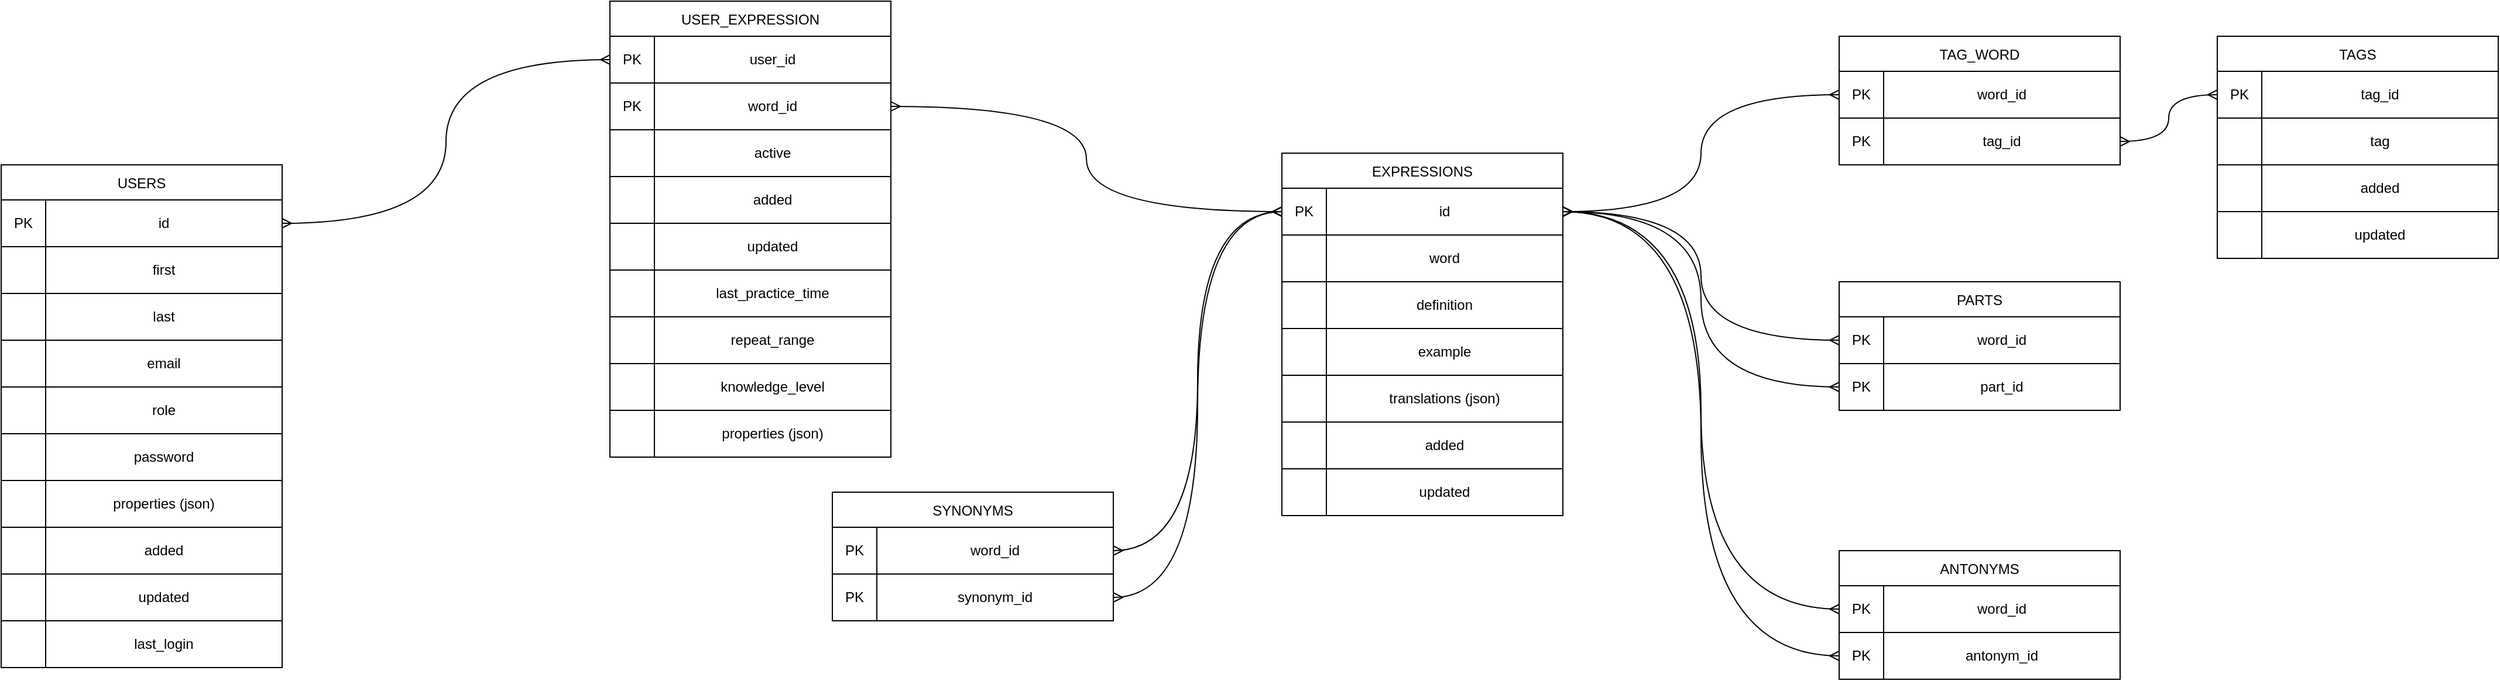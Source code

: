 <mxfile version="16.0.0" type="device" pages="5"><diagram id="_RX_baTfGMen0A_LI9Bb" name="DBTables"><mxGraphModel dx="1933" dy="2007" grid="1" gridSize="10" guides="1" tooltips="1" connect="1" arrows="1" fold="1" page="1" pageScale="1" pageWidth="827" pageHeight="1169" math="0" shadow="0"><root><mxCell id="0wuf_ZBurSjKQbY5mlhR-0"/><mxCell id="0wuf_ZBurSjKQbY5mlhR-1" parent="0wuf_ZBurSjKQbY5mlhR-0"/><mxCell id="83F25MujSL98VKSkX-oy-141" value="USERS" style="shape=table;startSize=30;container=1;collapsible=0;childLayout=tableLayout;" parent="0wuf_ZBurSjKQbY5mlhR-1" vertex="1"><mxGeometry x="-800" y="80" width="240" height="430" as="geometry"/></mxCell><mxCell id="83F25MujSL98VKSkX-oy-142" value="" style="shape=partialRectangle;collapsible=0;dropTarget=0;pointerEvents=0;fillColor=none;top=0;left=0;bottom=0;right=0;points=[[0,0.5],[1,0.5]];portConstraint=eastwest;" parent="83F25MujSL98VKSkX-oy-141" vertex="1"><mxGeometry y="30" width="240" height="40" as="geometry"/></mxCell><mxCell id="83F25MujSL98VKSkX-oy-143" value="PK" style="shape=partialRectangle;html=1;whiteSpace=wrap;connectable=0;overflow=hidden;fillColor=none;top=0;left=0;bottom=0;right=0;pointerEvents=1;" parent="83F25MujSL98VKSkX-oy-142" vertex="1"><mxGeometry width="38" height="40" as="geometry"><mxRectangle width="38" height="40" as="alternateBounds"/></mxGeometry></mxCell><mxCell id="83F25MujSL98VKSkX-oy-144" value="id" style="shape=partialRectangle;html=1;whiteSpace=wrap;connectable=0;overflow=hidden;fillColor=none;top=0;left=0;bottom=0;right=0;pointerEvents=1;" parent="83F25MujSL98VKSkX-oy-142" vertex="1"><mxGeometry x="38" width="202" height="40" as="geometry"><mxRectangle width="202" height="40" as="alternateBounds"/></mxGeometry></mxCell><mxCell id="83F25MujSL98VKSkX-oy-145" style="shape=partialRectangle;collapsible=0;dropTarget=0;pointerEvents=0;fillColor=none;top=0;left=0;bottom=0;right=0;points=[[0,0.5],[1,0.5]];portConstraint=eastwest;" parent="83F25MujSL98VKSkX-oy-141" vertex="1"><mxGeometry y="70" width="240" height="40" as="geometry"/></mxCell><mxCell id="83F25MujSL98VKSkX-oy-146" style="shape=partialRectangle;html=1;whiteSpace=wrap;connectable=0;overflow=hidden;fillColor=none;top=0;left=0;bottom=0;right=0;pointerEvents=1;" parent="83F25MujSL98VKSkX-oy-145" vertex="1"><mxGeometry width="38" height="40" as="geometry"><mxRectangle width="38" height="40" as="alternateBounds"/></mxGeometry></mxCell><mxCell id="83F25MujSL98VKSkX-oy-147" value="first" style="shape=partialRectangle;html=1;whiteSpace=wrap;connectable=0;overflow=hidden;fillColor=none;top=0;left=0;bottom=0;right=0;pointerEvents=1;" parent="83F25MujSL98VKSkX-oy-145" vertex="1"><mxGeometry x="38" width="202" height="40" as="geometry"><mxRectangle width="202" height="40" as="alternateBounds"/></mxGeometry></mxCell><mxCell id="83F25MujSL98VKSkX-oy-148" style="shape=partialRectangle;collapsible=0;dropTarget=0;pointerEvents=0;fillColor=none;top=0;left=0;bottom=0;right=0;points=[[0,0.5],[1,0.5]];portConstraint=eastwest;" parent="83F25MujSL98VKSkX-oy-141" vertex="1"><mxGeometry y="110" width="240" height="40" as="geometry"/></mxCell><mxCell id="83F25MujSL98VKSkX-oy-149" style="shape=partialRectangle;html=1;whiteSpace=wrap;connectable=0;overflow=hidden;fillColor=none;top=0;left=0;bottom=0;right=0;pointerEvents=1;" parent="83F25MujSL98VKSkX-oy-148" vertex="1"><mxGeometry width="38" height="40" as="geometry"><mxRectangle width="38" height="40" as="alternateBounds"/></mxGeometry></mxCell><mxCell id="83F25MujSL98VKSkX-oy-150" value="last" style="shape=partialRectangle;html=1;whiteSpace=wrap;connectable=0;overflow=hidden;fillColor=none;top=0;left=0;bottom=0;right=0;pointerEvents=1;" parent="83F25MujSL98VKSkX-oy-148" vertex="1"><mxGeometry x="38" width="202" height="40" as="geometry"><mxRectangle width="202" height="40" as="alternateBounds"/></mxGeometry></mxCell><mxCell id="83F25MujSL98VKSkX-oy-151" style="shape=partialRectangle;collapsible=0;dropTarget=0;pointerEvents=0;fillColor=none;top=0;left=0;bottom=0;right=0;points=[[0,0.5],[1,0.5]];portConstraint=eastwest;" parent="83F25MujSL98VKSkX-oy-141" vertex="1"><mxGeometry y="150" width="240" height="40" as="geometry"/></mxCell><mxCell id="83F25MujSL98VKSkX-oy-152" style="shape=partialRectangle;html=1;whiteSpace=wrap;connectable=0;overflow=hidden;fillColor=none;top=0;left=0;bottom=0;right=0;pointerEvents=1;" parent="83F25MujSL98VKSkX-oy-151" vertex="1"><mxGeometry width="38" height="40" as="geometry"><mxRectangle width="38" height="40" as="alternateBounds"/></mxGeometry></mxCell><mxCell id="83F25MujSL98VKSkX-oy-153" value="email" style="shape=partialRectangle;html=1;whiteSpace=wrap;connectable=0;overflow=hidden;fillColor=none;top=0;left=0;bottom=0;right=0;pointerEvents=1;" parent="83F25MujSL98VKSkX-oy-151" vertex="1"><mxGeometry x="38" width="202" height="40" as="geometry"><mxRectangle width="202" height="40" as="alternateBounds"/></mxGeometry></mxCell><mxCell id="83F25MujSL98VKSkX-oy-154" style="shape=partialRectangle;collapsible=0;dropTarget=0;pointerEvents=0;fillColor=none;top=0;left=0;bottom=0;right=0;points=[[0,0.5],[1,0.5]];portConstraint=eastwest;" parent="83F25MujSL98VKSkX-oy-141" vertex="1"><mxGeometry y="190" width="240" height="40" as="geometry"/></mxCell><mxCell id="83F25MujSL98VKSkX-oy-155" style="shape=partialRectangle;html=1;whiteSpace=wrap;connectable=0;overflow=hidden;fillColor=none;top=0;left=0;bottom=0;right=0;pointerEvents=1;" parent="83F25MujSL98VKSkX-oy-154" vertex="1"><mxGeometry width="38" height="40" as="geometry"><mxRectangle width="38" height="40" as="alternateBounds"/></mxGeometry></mxCell><mxCell id="83F25MujSL98VKSkX-oy-156" value="role" style="shape=partialRectangle;html=1;whiteSpace=wrap;connectable=0;overflow=hidden;fillColor=none;top=0;left=0;bottom=0;right=0;pointerEvents=1;" parent="83F25MujSL98VKSkX-oy-154" vertex="1"><mxGeometry x="38" width="202" height="40" as="geometry"><mxRectangle width="202" height="40" as="alternateBounds"/></mxGeometry></mxCell><mxCell id="83F25MujSL98VKSkX-oy-157" style="shape=partialRectangle;collapsible=0;dropTarget=0;pointerEvents=0;fillColor=none;top=0;left=0;bottom=0;right=0;points=[[0,0.5],[1,0.5]];portConstraint=eastwest;" parent="83F25MujSL98VKSkX-oy-141" vertex="1"><mxGeometry y="230" width="240" height="40" as="geometry"/></mxCell><mxCell id="83F25MujSL98VKSkX-oy-158" style="shape=partialRectangle;html=1;whiteSpace=wrap;connectable=0;overflow=hidden;fillColor=none;top=0;left=0;bottom=0;right=0;pointerEvents=1;" parent="83F25MujSL98VKSkX-oy-157" vertex="1"><mxGeometry width="38" height="40" as="geometry"><mxRectangle width="38" height="40" as="alternateBounds"/></mxGeometry></mxCell><mxCell id="83F25MujSL98VKSkX-oy-159" value="password" style="shape=partialRectangle;html=1;whiteSpace=wrap;connectable=0;overflow=hidden;fillColor=none;top=0;left=0;bottom=0;right=0;pointerEvents=1;" parent="83F25MujSL98VKSkX-oy-157" vertex="1"><mxGeometry x="38" width="202" height="40" as="geometry"><mxRectangle width="202" height="40" as="alternateBounds"/></mxGeometry></mxCell><mxCell id="83F25MujSL98VKSkX-oy-160" style="shape=partialRectangle;collapsible=0;dropTarget=0;pointerEvents=0;fillColor=none;top=0;left=0;bottom=0;right=0;points=[[0,0.5],[1,0.5]];portConstraint=eastwest;" parent="83F25MujSL98VKSkX-oy-141" vertex="1"><mxGeometry y="270" width="240" height="40" as="geometry"/></mxCell><mxCell id="83F25MujSL98VKSkX-oy-161" style="shape=partialRectangle;html=1;whiteSpace=wrap;connectable=0;overflow=hidden;fillColor=none;top=0;left=0;bottom=0;right=0;pointerEvents=1;" parent="83F25MujSL98VKSkX-oy-160" vertex="1"><mxGeometry width="38" height="40" as="geometry"><mxRectangle width="38" height="40" as="alternateBounds"/></mxGeometry></mxCell><mxCell id="83F25MujSL98VKSkX-oy-162" value="properties (json)" style="shape=partialRectangle;html=1;whiteSpace=wrap;connectable=0;overflow=hidden;fillColor=none;top=0;left=0;bottom=0;right=0;pointerEvents=1;" parent="83F25MujSL98VKSkX-oy-160" vertex="1"><mxGeometry x="38" width="202" height="40" as="geometry"><mxRectangle width="202" height="40" as="alternateBounds"/></mxGeometry></mxCell><mxCell id="83F25MujSL98VKSkX-oy-163" style="shape=partialRectangle;collapsible=0;dropTarget=0;pointerEvents=0;fillColor=none;top=0;left=0;bottom=0;right=0;points=[[0,0.5],[1,0.5]];portConstraint=eastwest;" parent="83F25MujSL98VKSkX-oy-141" vertex="1"><mxGeometry y="310" width="240" height="40" as="geometry"/></mxCell><mxCell id="83F25MujSL98VKSkX-oy-164" style="shape=partialRectangle;html=1;whiteSpace=wrap;connectable=0;overflow=hidden;fillColor=none;top=0;left=0;bottom=0;right=0;pointerEvents=1;" parent="83F25MujSL98VKSkX-oy-163" vertex="1"><mxGeometry width="38" height="40" as="geometry"><mxRectangle width="38" height="40" as="alternateBounds"/></mxGeometry></mxCell><mxCell id="83F25MujSL98VKSkX-oy-165" value="added" style="shape=partialRectangle;html=1;whiteSpace=wrap;connectable=0;overflow=hidden;fillColor=none;top=0;left=0;bottom=0;right=0;pointerEvents=1;" parent="83F25MujSL98VKSkX-oy-163" vertex="1"><mxGeometry x="38" width="202" height="40" as="geometry"><mxRectangle width="202" height="40" as="alternateBounds"/></mxGeometry></mxCell><mxCell id="83F25MujSL98VKSkX-oy-166" style="shape=partialRectangle;collapsible=0;dropTarget=0;pointerEvents=0;fillColor=none;top=0;left=0;bottom=0;right=0;points=[[0,0.5],[1,0.5]];portConstraint=eastwest;" parent="83F25MujSL98VKSkX-oy-141" vertex="1"><mxGeometry y="350" width="240" height="40" as="geometry"/></mxCell><mxCell id="83F25MujSL98VKSkX-oy-167" style="shape=partialRectangle;html=1;whiteSpace=wrap;connectable=0;overflow=hidden;fillColor=none;top=0;left=0;bottom=0;right=0;pointerEvents=1;" parent="83F25MujSL98VKSkX-oy-166" vertex="1"><mxGeometry width="38" height="40" as="geometry"><mxRectangle width="38" height="40" as="alternateBounds"/></mxGeometry></mxCell><mxCell id="83F25MujSL98VKSkX-oy-168" value="updated" style="shape=partialRectangle;html=1;whiteSpace=wrap;connectable=0;overflow=hidden;fillColor=none;top=0;left=0;bottom=0;right=0;pointerEvents=1;" parent="83F25MujSL98VKSkX-oy-166" vertex="1"><mxGeometry x="38" width="202" height="40" as="geometry"><mxRectangle width="202" height="40" as="alternateBounds"/></mxGeometry></mxCell><mxCell id="zvUacJSqTQP56tCecb00-25" style="shape=partialRectangle;collapsible=0;dropTarget=0;pointerEvents=0;fillColor=none;top=0;left=0;bottom=0;right=0;points=[[0,0.5],[1,0.5]];portConstraint=eastwest;" parent="83F25MujSL98VKSkX-oy-141" vertex="1"><mxGeometry y="390" width="240" height="40" as="geometry"/></mxCell><mxCell id="zvUacJSqTQP56tCecb00-26" style="shape=partialRectangle;html=1;whiteSpace=wrap;connectable=0;overflow=hidden;fillColor=none;top=0;left=0;bottom=0;right=0;pointerEvents=1;" parent="zvUacJSqTQP56tCecb00-25" vertex="1"><mxGeometry width="38" height="40" as="geometry"><mxRectangle width="38" height="40" as="alternateBounds"/></mxGeometry></mxCell><mxCell id="zvUacJSqTQP56tCecb00-27" value="last_login" style="shape=partialRectangle;html=1;whiteSpace=wrap;connectable=0;overflow=hidden;fillColor=none;top=0;left=0;bottom=0;right=0;pointerEvents=1;" parent="zvUacJSqTQP56tCecb00-25" vertex="1"><mxGeometry x="38" width="202" height="40" as="geometry"><mxRectangle width="202" height="40" as="alternateBounds"/></mxGeometry></mxCell><mxCell id="83F25MujSL98VKSkX-oy-169" value="EXPRESSIONS" style="shape=table;startSize=30;container=1;collapsible=0;childLayout=tableLayout;" parent="0wuf_ZBurSjKQbY5mlhR-1" vertex="1"><mxGeometry x="294" y="70" width="240" height="310" as="geometry"/></mxCell><mxCell id="83F25MujSL98VKSkX-oy-170" value="" style="shape=partialRectangle;collapsible=0;dropTarget=0;pointerEvents=0;fillColor=none;top=0;left=0;bottom=0;right=0;points=[[0,0.5],[1,0.5]];portConstraint=eastwest;" parent="83F25MujSL98VKSkX-oy-169" vertex="1"><mxGeometry y="30" width="240" height="40" as="geometry"/></mxCell><mxCell id="83F25MujSL98VKSkX-oy-171" value="&lt;span&gt;PK&lt;/span&gt;" style="shape=partialRectangle;html=1;whiteSpace=wrap;connectable=0;overflow=hidden;fillColor=none;top=0;left=0;bottom=0;right=0;pointerEvents=1;" parent="83F25MujSL98VKSkX-oy-170" vertex="1"><mxGeometry width="38" height="40" as="geometry"><mxRectangle width="38" height="40" as="alternateBounds"/></mxGeometry></mxCell><mxCell id="83F25MujSL98VKSkX-oy-172" value="id" style="shape=partialRectangle;html=1;whiteSpace=wrap;connectable=0;overflow=hidden;fillColor=none;top=0;left=0;bottom=0;right=0;pointerEvents=1;" parent="83F25MujSL98VKSkX-oy-170" vertex="1"><mxGeometry x="38" width="202" height="40" as="geometry"><mxRectangle width="202" height="40" as="alternateBounds"/></mxGeometry></mxCell><mxCell id="83F25MujSL98VKSkX-oy-173" style="shape=partialRectangle;collapsible=0;dropTarget=0;pointerEvents=0;fillColor=none;top=0;left=0;bottom=0;right=0;points=[[0,0.5],[1,0.5]];portConstraint=eastwest;" parent="83F25MujSL98VKSkX-oy-169" vertex="1"><mxGeometry y="70" width="240" height="40" as="geometry"/></mxCell><mxCell id="83F25MujSL98VKSkX-oy-174" style="shape=partialRectangle;html=1;whiteSpace=wrap;connectable=0;overflow=hidden;fillColor=none;top=0;left=0;bottom=0;right=0;pointerEvents=1;" parent="83F25MujSL98VKSkX-oy-173" vertex="1"><mxGeometry width="38" height="40" as="geometry"><mxRectangle width="38" height="40" as="alternateBounds"/></mxGeometry></mxCell><mxCell id="83F25MujSL98VKSkX-oy-175" value="word" style="shape=partialRectangle;html=1;whiteSpace=wrap;connectable=0;overflow=hidden;fillColor=none;top=0;left=0;bottom=0;right=0;pointerEvents=1;" parent="83F25MujSL98VKSkX-oy-173" vertex="1"><mxGeometry x="38" width="202" height="40" as="geometry"><mxRectangle width="202" height="40" as="alternateBounds"/></mxGeometry></mxCell><mxCell id="83F25MujSL98VKSkX-oy-176" style="shape=partialRectangle;collapsible=0;dropTarget=0;pointerEvents=0;fillColor=none;top=0;left=0;bottom=0;right=0;points=[[0,0.5],[1,0.5]];portConstraint=eastwest;" parent="83F25MujSL98VKSkX-oy-169" vertex="1"><mxGeometry y="110" width="240" height="40" as="geometry"/></mxCell><mxCell id="83F25MujSL98VKSkX-oy-177" style="shape=partialRectangle;html=1;whiteSpace=wrap;connectable=0;overflow=hidden;fillColor=none;top=0;left=0;bottom=0;right=0;pointerEvents=1;" parent="83F25MujSL98VKSkX-oy-176" vertex="1"><mxGeometry width="38" height="40" as="geometry"><mxRectangle width="38" height="40" as="alternateBounds"/></mxGeometry></mxCell><mxCell id="83F25MujSL98VKSkX-oy-178" value="definition" style="shape=partialRectangle;html=1;whiteSpace=wrap;connectable=0;overflow=hidden;fillColor=none;top=0;left=0;bottom=0;right=0;pointerEvents=1;" parent="83F25MujSL98VKSkX-oy-176" vertex="1"><mxGeometry x="38" width="202" height="40" as="geometry"><mxRectangle width="202" height="40" as="alternateBounds"/></mxGeometry></mxCell><mxCell id="83F25MujSL98VKSkX-oy-179" style="shape=partialRectangle;collapsible=0;dropTarget=0;pointerEvents=0;fillColor=none;top=0;left=0;bottom=0;right=0;points=[[0,0.5],[1,0.5]];portConstraint=eastwest;" parent="83F25MujSL98VKSkX-oy-169" vertex="1"><mxGeometry y="150" width="240" height="40" as="geometry"/></mxCell><mxCell id="83F25MujSL98VKSkX-oy-180" style="shape=partialRectangle;html=1;whiteSpace=wrap;connectable=0;overflow=hidden;fillColor=none;top=0;left=0;bottom=0;right=0;pointerEvents=1;" parent="83F25MujSL98VKSkX-oy-179" vertex="1"><mxGeometry width="38" height="40" as="geometry"><mxRectangle width="38" height="40" as="alternateBounds"/></mxGeometry></mxCell><mxCell id="83F25MujSL98VKSkX-oy-181" value="example" style="shape=partialRectangle;html=1;whiteSpace=wrap;connectable=0;overflow=hidden;fillColor=none;top=0;left=0;bottom=0;right=0;pointerEvents=1;" parent="83F25MujSL98VKSkX-oy-179" vertex="1"><mxGeometry x="38" width="202" height="40" as="geometry"><mxRectangle width="202" height="40" as="alternateBounds"/></mxGeometry></mxCell><mxCell id="83F25MujSL98VKSkX-oy-188" style="shape=partialRectangle;collapsible=0;dropTarget=0;pointerEvents=0;fillColor=none;top=0;left=0;bottom=0;right=0;points=[[0,0.5],[1,0.5]];portConstraint=eastwest;" parent="83F25MujSL98VKSkX-oy-169" vertex="1"><mxGeometry y="190" width="240" height="40" as="geometry"/></mxCell><mxCell id="83F25MujSL98VKSkX-oy-189" style="shape=partialRectangle;html=1;whiteSpace=wrap;connectable=0;overflow=hidden;fillColor=none;top=0;left=0;bottom=0;right=0;pointerEvents=1;" parent="83F25MujSL98VKSkX-oy-188" vertex="1"><mxGeometry width="38" height="40" as="geometry"><mxRectangle width="38" height="40" as="alternateBounds"/></mxGeometry></mxCell><mxCell id="83F25MujSL98VKSkX-oy-190" value="translations (json)" style="shape=partialRectangle;html=1;whiteSpace=wrap;connectable=0;overflow=hidden;fillColor=none;top=0;left=0;bottom=0;right=0;pointerEvents=1;" parent="83F25MujSL98VKSkX-oy-188" vertex="1"><mxGeometry x="38" width="202" height="40" as="geometry"><mxRectangle width="202" height="40" as="alternateBounds"/></mxGeometry></mxCell><mxCell id="83F25MujSL98VKSkX-oy-191" style="shape=partialRectangle;collapsible=0;dropTarget=0;pointerEvents=0;fillColor=none;top=0;left=0;bottom=0;right=0;points=[[0,0.5],[1,0.5]];portConstraint=eastwest;" parent="83F25MujSL98VKSkX-oy-169" vertex="1"><mxGeometry y="230" width="240" height="40" as="geometry"/></mxCell><mxCell id="83F25MujSL98VKSkX-oy-192" style="shape=partialRectangle;html=1;whiteSpace=wrap;connectable=0;overflow=hidden;fillColor=none;top=0;left=0;bottom=0;right=0;pointerEvents=1;" parent="83F25MujSL98VKSkX-oy-191" vertex="1"><mxGeometry width="38" height="40" as="geometry"><mxRectangle width="38" height="40" as="alternateBounds"/></mxGeometry></mxCell><mxCell id="83F25MujSL98VKSkX-oy-193" value="added" style="shape=partialRectangle;html=1;whiteSpace=wrap;connectable=0;overflow=hidden;fillColor=none;top=0;left=0;bottom=0;right=0;pointerEvents=1;" parent="83F25MujSL98VKSkX-oy-191" vertex="1"><mxGeometry x="38" width="202" height="40" as="geometry"><mxRectangle width="202" height="40" as="alternateBounds"/></mxGeometry></mxCell><mxCell id="83F25MujSL98VKSkX-oy-194" style="shape=partialRectangle;collapsible=0;dropTarget=0;pointerEvents=0;fillColor=none;top=0;left=0;bottom=0;right=0;points=[[0,0.5],[1,0.5]];portConstraint=eastwest;" parent="83F25MujSL98VKSkX-oy-169" vertex="1"><mxGeometry y="270" width="240" height="40" as="geometry"/></mxCell><mxCell id="83F25MujSL98VKSkX-oy-195" style="shape=partialRectangle;html=1;whiteSpace=wrap;connectable=0;overflow=hidden;fillColor=none;top=0;left=0;bottom=0;right=0;pointerEvents=1;" parent="83F25MujSL98VKSkX-oy-194" vertex="1"><mxGeometry width="38" height="40" as="geometry"><mxRectangle width="38" height="40" as="alternateBounds"/></mxGeometry></mxCell><mxCell id="83F25MujSL98VKSkX-oy-196" value="updated" style="shape=partialRectangle;html=1;whiteSpace=wrap;connectable=0;overflow=hidden;fillColor=none;top=0;left=0;bottom=0;right=0;pointerEvents=1;" parent="83F25MujSL98VKSkX-oy-194" vertex="1"><mxGeometry x="38" width="202" height="40" as="geometry"><mxRectangle width="202" height="40" as="alternateBounds"/></mxGeometry></mxCell><mxCell id="83F25MujSL98VKSkX-oy-219" value="USER_EXPRESSION" style="shape=table;startSize=30;container=1;collapsible=0;childLayout=tableLayout;" parent="0wuf_ZBurSjKQbY5mlhR-1" vertex="1"><mxGeometry x="-280" y="-60" width="240" height="390" as="geometry"/></mxCell><mxCell id="83F25MujSL98VKSkX-oy-220" value="" style="shape=partialRectangle;collapsible=0;dropTarget=0;pointerEvents=0;fillColor=none;top=0;left=0;bottom=0;right=0;points=[[0,0.5],[1,0.5]];portConstraint=eastwest;" parent="83F25MujSL98VKSkX-oy-219" vertex="1"><mxGeometry y="30" width="240" height="40" as="geometry"/></mxCell><mxCell id="83F25MujSL98VKSkX-oy-221" value="PK" style="shape=partialRectangle;html=1;whiteSpace=wrap;connectable=0;overflow=hidden;fillColor=none;top=0;left=0;bottom=0;right=0;pointerEvents=1;" parent="83F25MujSL98VKSkX-oy-220" vertex="1"><mxGeometry width="38" height="40" as="geometry"><mxRectangle width="38" height="40" as="alternateBounds"/></mxGeometry></mxCell><mxCell id="83F25MujSL98VKSkX-oy-222" value="user_id" style="shape=partialRectangle;html=1;whiteSpace=wrap;connectable=0;overflow=hidden;fillColor=none;top=0;left=0;bottom=0;right=0;pointerEvents=1;" parent="83F25MujSL98VKSkX-oy-220" vertex="1"><mxGeometry x="38" width="202" height="40" as="geometry"><mxRectangle width="202" height="40" as="alternateBounds"/></mxGeometry></mxCell><mxCell id="83F25MujSL98VKSkX-oy-223" style="shape=partialRectangle;collapsible=0;dropTarget=0;pointerEvents=0;fillColor=none;top=0;left=0;bottom=0;right=0;points=[[0,0.5],[1,0.5]];portConstraint=eastwest;" parent="83F25MujSL98VKSkX-oy-219" vertex="1"><mxGeometry y="70" width="240" height="40" as="geometry"/></mxCell><mxCell id="83F25MujSL98VKSkX-oy-224" value="&lt;span&gt;PK&lt;/span&gt;" style="shape=partialRectangle;html=1;whiteSpace=wrap;connectable=0;overflow=hidden;fillColor=none;top=0;left=0;bottom=0;right=0;pointerEvents=1;" parent="83F25MujSL98VKSkX-oy-223" vertex="1"><mxGeometry width="38" height="40" as="geometry"><mxRectangle width="38" height="40" as="alternateBounds"/></mxGeometry></mxCell><mxCell id="83F25MujSL98VKSkX-oy-225" value="word_id" style="shape=partialRectangle;html=1;whiteSpace=wrap;connectable=0;overflow=hidden;fillColor=none;top=0;left=0;bottom=0;right=0;pointerEvents=1;" parent="83F25MujSL98VKSkX-oy-223" vertex="1"><mxGeometry x="38" width="202" height="40" as="geometry"><mxRectangle width="202" height="40" as="alternateBounds"/></mxGeometry></mxCell><mxCell id="83F25MujSL98VKSkX-oy-226" style="shape=partialRectangle;collapsible=0;dropTarget=0;pointerEvents=0;fillColor=none;top=0;left=0;bottom=0;right=0;points=[[0,0.5],[1,0.5]];portConstraint=eastwest;" parent="83F25MujSL98VKSkX-oy-219" vertex="1"><mxGeometry y="110" width="240" height="40" as="geometry"/></mxCell><mxCell id="83F25MujSL98VKSkX-oy-227" style="shape=partialRectangle;html=1;whiteSpace=wrap;connectable=0;overflow=hidden;fillColor=none;top=0;left=0;bottom=0;right=0;pointerEvents=1;" parent="83F25MujSL98VKSkX-oy-226" vertex="1"><mxGeometry width="38" height="40" as="geometry"><mxRectangle width="38" height="40" as="alternateBounds"/></mxGeometry></mxCell><mxCell id="83F25MujSL98VKSkX-oy-228" value="active" style="shape=partialRectangle;html=1;whiteSpace=wrap;connectable=0;overflow=hidden;fillColor=none;top=0;left=0;bottom=0;right=0;pointerEvents=1;" parent="83F25MujSL98VKSkX-oy-226" vertex="1"><mxGeometry x="38" width="202" height="40" as="geometry"><mxRectangle width="202" height="40" as="alternateBounds"/></mxGeometry></mxCell><mxCell id="aWZV0PTdMZsjbV3HVovh-0" style="shape=partialRectangle;collapsible=0;dropTarget=0;pointerEvents=0;fillColor=none;top=0;left=0;bottom=0;right=0;points=[[0,0.5],[1,0.5]];portConstraint=eastwest;" parent="83F25MujSL98VKSkX-oy-219" vertex="1"><mxGeometry y="150" width="240" height="40" as="geometry"/></mxCell><mxCell id="aWZV0PTdMZsjbV3HVovh-1" style="shape=partialRectangle;html=1;whiteSpace=wrap;connectable=0;overflow=hidden;fillColor=none;top=0;left=0;bottom=0;right=0;pointerEvents=1;" parent="aWZV0PTdMZsjbV3HVovh-0" vertex="1"><mxGeometry width="38" height="40" as="geometry"><mxRectangle width="38" height="40" as="alternateBounds"/></mxGeometry></mxCell><mxCell id="aWZV0PTdMZsjbV3HVovh-2" value="added" style="shape=partialRectangle;html=1;whiteSpace=wrap;connectable=0;overflow=hidden;fillColor=none;top=0;left=0;bottom=0;right=0;pointerEvents=1;" parent="aWZV0PTdMZsjbV3HVovh-0" vertex="1"><mxGeometry x="38" width="202" height="40" as="geometry"><mxRectangle width="202" height="40" as="alternateBounds"/></mxGeometry></mxCell><mxCell id="PqwiIW4v9USh9c5X_kiC-0" style="shape=partialRectangle;collapsible=0;dropTarget=0;pointerEvents=0;fillColor=none;top=0;left=0;bottom=0;right=0;points=[[0,0.5],[1,0.5]];portConstraint=eastwest;" parent="83F25MujSL98VKSkX-oy-219" vertex="1"><mxGeometry y="190" width="240" height="40" as="geometry"/></mxCell><mxCell id="PqwiIW4v9USh9c5X_kiC-1" style="shape=partialRectangle;html=1;whiteSpace=wrap;connectable=0;overflow=hidden;fillColor=none;top=0;left=0;bottom=0;right=0;pointerEvents=1;" parent="PqwiIW4v9USh9c5X_kiC-0" vertex="1"><mxGeometry width="38" height="40" as="geometry"><mxRectangle width="38" height="40" as="alternateBounds"/></mxGeometry></mxCell><mxCell id="PqwiIW4v9USh9c5X_kiC-2" value="updated" style="shape=partialRectangle;html=1;whiteSpace=wrap;connectable=0;overflow=hidden;fillColor=none;top=0;left=0;bottom=0;right=0;pointerEvents=1;" parent="PqwiIW4v9USh9c5X_kiC-0" vertex="1"><mxGeometry x="38" width="202" height="40" as="geometry"><mxRectangle width="202" height="40" as="alternateBounds"/></mxGeometry></mxCell><mxCell id="83F25MujSL98VKSkX-oy-229" style="shape=partialRectangle;collapsible=0;dropTarget=0;pointerEvents=0;fillColor=none;top=0;left=0;bottom=0;right=0;points=[[0,0.5],[1,0.5]];portConstraint=eastwest;" parent="83F25MujSL98VKSkX-oy-219" vertex="1"><mxGeometry y="230" width="240" height="40" as="geometry"/></mxCell><mxCell id="83F25MujSL98VKSkX-oy-230" style="shape=partialRectangle;html=1;whiteSpace=wrap;connectable=0;overflow=hidden;fillColor=none;top=0;left=0;bottom=0;right=0;pointerEvents=1;" parent="83F25MujSL98VKSkX-oy-229" vertex="1"><mxGeometry width="38" height="40" as="geometry"><mxRectangle width="38" height="40" as="alternateBounds"/></mxGeometry></mxCell><mxCell id="83F25MujSL98VKSkX-oy-231" value="last_practice_time" style="shape=partialRectangle;html=1;whiteSpace=wrap;connectable=0;overflow=hidden;fillColor=none;top=0;left=0;bottom=0;right=0;pointerEvents=1;" parent="83F25MujSL98VKSkX-oy-229" vertex="1"><mxGeometry x="38" width="202" height="40" as="geometry"><mxRectangle width="202" height="40" as="alternateBounds"/></mxGeometry></mxCell><mxCell id="4DL9sFnmZAeuTGDi7prn-0" style="shape=partialRectangle;collapsible=0;dropTarget=0;pointerEvents=0;fillColor=none;top=0;left=0;bottom=0;right=0;points=[[0,0.5],[1,0.5]];portConstraint=eastwest;" parent="83F25MujSL98VKSkX-oy-219" vertex="1"><mxGeometry y="270" width="240" height="40" as="geometry"/></mxCell><mxCell id="4DL9sFnmZAeuTGDi7prn-1" style="shape=partialRectangle;html=1;whiteSpace=wrap;connectable=0;overflow=hidden;fillColor=none;top=0;left=0;bottom=0;right=0;pointerEvents=1;" parent="4DL9sFnmZAeuTGDi7prn-0" vertex="1"><mxGeometry width="38" height="40" as="geometry"><mxRectangle width="38" height="40" as="alternateBounds"/></mxGeometry></mxCell><mxCell id="4DL9sFnmZAeuTGDi7prn-2" value="repeat_range" style="shape=partialRectangle;html=1;whiteSpace=wrap;connectable=0;overflow=hidden;fillColor=none;top=0;left=0;bottom=0;right=0;pointerEvents=1;" parent="4DL9sFnmZAeuTGDi7prn-0" vertex="1"><mxGeometry x="38" width="202" height="40" as="geometry"><mxRectangle width="202" height="40" as="alternateBounds"/></mxGeometry></mxCell><mxCell id="4DL9sFnmZAeuTGDi7prn-6" style="shape=partialRectangle;collapsible=0;dropTarget=0;pointerEvents=0;fillColor=none;top=0;left=0;bottom=0;right=0;points=[[0,0.5],[1,0.5]];portConstraint=eastwest;" parent="83F25MujSL98VKSkX-oy-219" vertex="1"><mxGeometry y="310" width="240" height="40" as="geometry"/></mxCell><mxCell id="4DL9sFnmZAeuTGDi7prn-7" style="shape=partialRectangle;html=1;whiteSpace=wrap;connectable=0;overflow=hidden;fillColor=none;top=0;left=0;bottom=0;right=0;pointerEvents=1;" parent="4DL9sFnmZAeuTGDi7prn-6" vertex="1"><mxGeometry width="38" height="40" as="geometry"><mxRectangle width="38" height="40" as="alternateBounds"/></mxGeometry></mxCell><mxCell id="4DL9sFnmZAeuTGDi7prn-8" value="knowledge_level" style="shape=partialRectangle;html=1;whiteSpace=wrap;connectable=0;overflow=hidden;fillColor=none;top=0;left=0;bottom=0;right=0;pointerEvents=1;" parent="4DL9sFnmZAeuTGDi7prn-6" vertex="1"><mxGeometry x="38" width="202" height="40" as="geometry"><mxRectangle width="202" height="40" as="alternateBounds"/></mxGeometry></mxCell><mxCell id="83F25MujSL98VKSkX-oy-232" style="shape=partialRectangle;collapsible=0;dropTarget=0;pointerEvents=0;fillColor=none;top=0;left=0;bottom=0;right=0;points=[[0,0.5],[1,0.5]];portConstraint=eastwest;" parent="83F25MujSL98VKSkX-oy-219" vertex="1"><mxGeometry y="350" width="240" height="40" as="geometry"/></mxCell><mxCell id="83F25MujSL98VKSkX-oy-233" style="shape=partialRectangle;html=1;whiteSpace=wrap;connectable=0;overflow=hidden;fillColor=none;top=0;left=0;bottom=0;right=0;pointerEvents=1;" parent="83F25MujSL98VKSkX-oy-232" vertex="1"><mxGeometry width="38" height="40" as="geometry"><mxRectangle width="38" height="40" as="alternateBounds"/></mxGeometry></mxCell><mxCell id="83F25MujSL98VKSkX-oy-234" value="properties (json)" style="shape=partialRectangle;html=1;whiteSpace=wrap;connectable=0;overflow=hidden;fillColor=none;top=0;left=0;bottom=0;right=0;pointerEvents=1;" parent="83F25MujSL98VKSkX-oy-232" vertex="1"><mxGeometry x="38" width="202" height="40" as="geometry"><mxRectangle width="202" height="40" as="alternateBounds"/></mxGeometry></mxCell><mxCell id="83F25MujSL98VKSkX-oy-235" value="SYNONYMS" style="shape=table;startSize=30;container=1;collapsible=0;childLayout=tableLayout;" parent="0wuf_ZBurSjKQbY5mlhR-1" vertex="1"><mxGeometry x="-90" y="360" width="240" height="110" as="geometry"/></mxCell><mxCell id="83F25MujSL98VKSkX-oy-236" value="" style="shape=partialRectangle;collapsible=0;dropTarget=0;pointerEvents=0;fillColor=none;top=0;left=0;bottom=0;right=0;points=[[0,0.5],[1,0.5]];portConstraint=eastwest;" parent="83F25MujSL98VKSkX-oy-235" vertex="1"><mxGeometry y="30" width="240" height="40" as="geometry"/></mxCell><mxCell id="83F25MujSL98VKSkX-oy-237" value="PK" style="shape=partialRectangle;html=1;whiteSpace=wrap;connectable=0;overflow=hidden;fillColor=none;top=0;left=0;bottom=0;right=0;pointerEvents=1;" parent="83F25MujSL98VKSkX-oy-236" vertex="1"><mxGeometry width="38" height="40" as="geometry"><mxRectangle width="38" height="40" as="alternateBounds"/></mxGeometry></mxCell><mxCell id="83F25MujSL98VKSkX-oy-238" value="word_id" style="shape=partialRectangle;html=1;whiteSpace=wrap;connectable=0;overflow=hidden;fillColor=none;top=0;left=0;bottom=0;right=0;pointerEvents=1;" parent="83F25MujSL98VKSkX-oy-236" vertex="1"><mxGeometry x="38" width="202" height="40" as="geometry"><mxRectangle width="202" height="40" as="alternateBounds"/></mxGeometry></mxCell><mxCell id="83F25MujSL98VKSkX-oy-239" style="shape=partialRectangle;collapsible=0;dropTarget=0;pointerEvents=0;fillColor=none;top=0;left=0;bottom=0;right=0;points=[[0,0.5],[1,0.5]];portConstraint=eastwest;" parent="83F25MujSL98VKSkX-oy-235" vertex="1"><mxGeometry y="70" width="240" height="40" as="geometry"/></mxCell><mxCell id="83F25MujSL98VKSkX-oy-240" value="&lt;span&gt;PK&lt;/span&gt;" style="shape=partialRectangle;html=1;whiteSpace=wrap;connectable=0;overflow=hidden;fillColor=none;top=0;left=0;bottom=0;right=0;pointerEvents=1;" parent="83F25MujSL98VKSkX-oy-239" vertex="1"><mxGeometry width="38" height="40" as="geometry"><mxRectangle width="38" height="40" as="alternateBounds"/></mxGeometry></mxCell><mxCell id="83F25MujSL98VKSkX-oy-241" value="synonym_id" style="shape=partialRectangle;html=1;whiteSpace=wrap;connectable=0;overflow=hidden;fillColor=none;top=0;left=0;bottom=0;right=0;pointerEvents=1;" parent="83F25MujSL98VKSkX-oy-239" vertex="1"><mxGeometry x="38" width="202" height="40" as="geometry"><mxRectangle width="202" height="40" as="alternateBounds"/></mxGeometry></mxCell><mxCell id="83F25MujSL98VKSkX-oy-242" value="ANTONYMS" style="shape=table;startSize=30;container=1;collapsible=0;childLayout=tableLayout;" parent="0wuf_ZBurSjKQbY5mlhR-1" vertex="1"><mxGeometry x="770" y="410" width="240" height="110" as="geometry"/></mxCell><mxCell id="83F25MujSL98VKSkX-oy-243" value="" style="shape=partialRectangle;collapsible=0;dropTarget=0;pointerEvents=0;fillColor=none;top=0;left=0;bottom=0;right=0;points=[[0,0.5],[1,0.5]];portConstraint=eastwest;" parent="83F25MujSL98VKSkX-oy-242" vertex="1"><mxGeometry y="30" width="240" height="40" as="geometry"/></mxCell><mxCell id="83F25MujSL98VKSkX-oy-244" value="PK" style="shape=partialRectangle;html=1;whiteSpace=wrap;connectable=0;overflow=hidden;fillColor=none;top=0;left=0;bottom=0;right=0;pointerEvents=1;" parent="83F25MujSL98VKSkX-oy-243" vertex="1"><mxGeometry width="38" height="40" as="geometry"><mxRectangle width="38" height="40" as="alternateBounds"/></mxGeometry></mxCell><mxCell id="83F25MujSL98VKSkX-oy-245" value="word_id" style="shape=partialRectangle;html=1;whiteSpace=wrap;connectable=0;overflow=hidden;fillColor=none;top=0;left=0;bottom=0;right=0;pointerEvents=1;" parent="83F25MujSL98VKSkX-oy-243" vertex="1"><mxGeometry x="38" width="202" height="40" as="geometry"><mxRectangle width="202" height="40" as="alternateBounds"/></mxGeometry></mxCell><mxCell id="83F25MujSL98VKSkX-oy-246" style="shape=partialRectangle;collapsible=0;dropTarget=0;pointerEvents=0;fillColor=none;top=0;left=0;bottom=0;right=0;points=[[0,0.5],[1,0.5]];portConstraint=eastwest;" parent="83F25MujSL98VKSkX-oy-242" vertex="1"><mxGeometry y="70" width="240" height="40" as="geometry"/></mxCell><mxCell id="83F25MujSL98VKSkX-oy-247" value="&lt;span&gt;PK&lt;/span&gt;" style="shape=partialRectangle;html=1;whiteSpace=wrap;connectable=0;overflow=hidden;fillColor=none;top=0;left=0;bottom=0;right=0;pointerEvents=1;" parent="83F25MujSL98VKSkX-oy-246" vertex="1"><mxGeometry width="38" height="40" as="geometry"><mxRectangle width="38" height="40" as="alternateBounds"/></mxGeometry></mxCell><mxCell id="83F25MujSL98VKSkX-oy-248" value="antonym_id" style="shape=partialRectangle;html=1;whiteSpace=wrap;connectable=0;overflow=hidden;fillColor=none;top=0;left=0;bottom=0;right=0;pointerEvents=1;" parent="83F25MujSL98VKSkX-oy-246" vertex="1"><mxGeometry x="38" width="202" height="40" as="geometry"><mxRectangle width="202" height="40" as="alternateBounds"/></mxGeometry></mxCell><mxCell id="83F25MujSL98VKSkX-oy-256" style="edgeStyle=orthogonalEdgeStyle;rounded=0;orthogonalLoop=1;jettySize=auto;html=1;endArrow=ERmany;endFill=0;startArrow=ERmany;startFill=0;curved=1;" parent="0wuf_ZBurSjKQbY5mlhR-1" source="83F25MujSL98VKSkX-oy-142" target="83F25MujSL98VKSkX-oy-220" edge="1"><mxGeometry relative="1" as="geometry"/></mxCell><mxCell id="83F25MujSL98VKSkX-oy-257" style="edgeStyle=orthogonalEdgeStyle;rounded=0;orthogonalLoop=1;jettySize=auto;html=1;startArrow=ERmany;startFill=0;endArrow=ERmany;endFill=0;curved=1;" parent="0wuf_ZBurSjKQbY5mlhR-1" source="83F25MujSL98VKSkX-oy-223" target="83F25MujSL98VKSkX-oy-170" edge="1"><mxGeometry relative="1" as="geometry"/></mxCell><mxCell id="83F25MujSL98VKSkX-oy-258" style="edgeStyle=orthogonalEdgeStyle;rounded=0;orthogonalLoop=1;jettySize=auto;html=1;startArrow=ERmany;startFill=0;endArrow=ERmany;endFill=0;curved=1;" parent="0wuf_ZBurSjKQbY5mlhR-1" source="83F25MujSL98VKSkX-oy-236" target="83F25MujSL98VKSkX-oy-170" edge="1"><mxGeometry relative="1" as="geometry"/></mxCell><mxCell id="83F25MujSL98VKSkX-oy-259" style="edgeStyle=orthogonalEdgeStyle;rounded=0;orthogonalLoop=1;jettySize=auto;html=1;startArrow=ERmany;startFill=0;endArrow=ERmany;endFill=0;curved=1;" parent="0wuf_ZBurSjKQbY5mlhR-1" source="83F25MujSL98VKSkX-oy-239" target="83F25MujSL98VKSkX-oy-170" edge="1"><mxGeometry relative="1" as="geometry"/></mxCell><mxCell id="83F25MujSL98VKSkX-oy-260" style="edgeStyle=orthogonalEdgeStyle;rounded=0;orthogonalLoop=1;jettySize=auto;html=1;startArrow=ERmany;startFill=0;endArrow=ERmany;endFill=0;curved=1;" parent="0wuf_ZBurSjKQbY5mlhR-1" source="83F25MujSL98VKSkX-oy-243" target="83F25MujSL98VKSkX-oy-170" edge="1"><mxGeometry relative="1" as="geometry"/></mxCell><mxCell id="83F25MujSL98VKSkX-oy-261" style="edgeStyle=orthogonalEdgeStyle;rounded=0;orthogonalLoop=1;jettySize=auto;html=1;startArrow=ERmany;startFill=0;endArrow=ERmany;endFill=0;curved=1;" parent="0wuf_ZBurSjKQbY5mlhR-1" source="83F25MujSL98VKSkX-oy-246" target="83F25MujSL98VKSkX-oy-170" edge="1"><mxGeometry relative="1" as="geometry"/></mxCell><mxCell id="zvUacJSqTQP56tCecb00-0" value="TAGS" style="shape=table;startSize=30;container=1;collapsible=0;childLayout=tableLayout;" parent="0wuf_ZBurSjKQbY5mlhR-1" vertex="1"><mxGeometry x="1093" y="-30" width="240" height="190" as="geometry"/></mxCell><mxCell id="zvUacJSqTQP56tCecb00-1" value="" style="shape=partialRectangle;collapsible=0;dropTarget=0;pointerEvents=0;fillColor=none;top=0;left=0;bottom=0;right=0;points=[[0,0.5],[1,0.5]];portConstraint=eastwest;" parent="zvUacJSqTQP56tCecb00-0" vertex="1"><mxGeometry y="30" width="240" height="40" as="geometry"/></mxCell><mxCell id="zvUacJSqTQP56tCecb00-2" value="PK" style="shape=partialRectangle;html=1;whiteSpace=wrap;connectable=0;overflow=hidden;fillColor=none;top=0;left=0;bottom=0;right=0;pointerEvents=1;" parent="zvUacJSqTQP56tCecb00-1" vertex="1"><mxGeometry width="38" height="40" as="geometry"><mxRectangle width="38" height="40" as="alternateBounds"/></mxGeometry></mxCell><mxCell id="zvUacJSqTQP56tCecb00-3" value="tag_id" style="shape=partialRectangle;html=1;whiteSpace=wrap;connectable=0;overflow=hidden;fillColor=none;top=0;left=0;bottom=0;right=0;pointerEvents=1;" parent="zvUacJSqTQP56tCecb00-1" vertex="1"><mxGeometry x="38" width="202" height="40" as="geometry"><mxRectangle width="202" height="40" as="alternateBounds"/></mxGeometry></mxCell><mxCell id="zvUacJSqTQP56tCecb00-4" style="shape=partialRectangle;collapsible=0;dropTarget=0;pointerEvents=0;fillColor=none;top=0;left=0;bottom=0;right=0;points=[[0,0.5],[1,0.5]];portConstraint=eastwest;" parent="zvUacJSqTQP56tCecb00-0" vertex="1"><mxGeometry y="70" width="240" height="40" as="geometry"/></mxCell><mxCell id="zvUacJSqTQP56tCecb00-5" value="" style="shape=partialRectangle;html=1;whiteSpace=wrap;connectable=0;overflow=hidden;fillColor=none;top=0;left=0;bottom=0;right=0;pointerEvents=1;" parent="zvUacJSqTQP56tCecb00-4" vertex="1"><mxGeometry width="38" height="40" as="geometry"><mxRectangle width="38" height="40" as="alternateBounds"/></mxGeometry></mxCell><mxCell id="zvUacJSqTQP56tCecb00-6" value="tag" style="shape=partialRectangle;html=1;whiteSpace=wrap;connectable=0;overflow=hidden;fillColor=none;top=0;left=0;bottom=0;right=0;pointerEvents=1;" parent="zvUacJSqTQP56tCecb00-4" vertex="1"><mxGeometry x="38" width="202" height="40" as="geometry"><mxRectangle width="202" height="40" as="alternateBounds"/></mxGeometry></mxCell><mxCell id="AGmr-dSgjA-KCD24eIKx-0" style="shape=partialRectangle;collapsible=0;dropTarget=0;pointerEvents=0;fillColor=none;top=0;left=0;bottom=0;right=0;points=[[0,0.5],[1,0.5]];portConstraint=eastwest;" parent="zvUacJSqTQP56tCecb00-0" vertex="1"><mxGeometry y="110" width="240" height="40" as="geometry"/></mxCell><mxCell id="AGmr-dSgjA-KCD24eIKx-1" style="shape=partialRectangle;html=1;whiteSpace=wrap;connectable=0;overflow=hidden;fillColor=none;top=0;left=0;bottom=0;right=0;pointerEvents=1;" parent="AGmr-dSgjA-KCD24eIKx-0" vertex="1"><mxGeometry width="38" height="40" as="geometry"><mxRectangle width="38" height="40" as="alternateBounds"/></mxGeometry></mxCell><mxCell id="AGmr-dSgjA-KCD24eIKx-2" value="added" style="shape=partialRectangle;html=1;whiteSpace=wrap;connectable=0;overflow=hidden;fillColor=none;top=0;left=0;bottom=0;right=0;pointerEvents=1;" parent="AGmr-dSgjA-KCD24eIKx-0" vertex="1"><mxGeometry x="38" width="202" height="40" as="geometry"><mxRectangle width="202" height="40" as="alternateBounds"/></mxGeometry></mxCell><mxCell id="AGmr-dSgjA-KCD24eIKx-3" style="shape=partialRectangle;collapsible=0;dropTarget=0;pointerEvents=0;fillColor=none;top=0;left=0;bottom=0;right=0;points=[[0,0.5],[1,0.5]];portConstraint=eastwest;" parent="zvUacJSqTQP56tCecb00-0" vertex="1"><mxGeometry y="150" width="240" height="40" as="geometry"/></mxCell><mxCell id="AGmr-dSgjA-KCD24eIKx-4" style="shape=partialRectangle;html=1;whiteSpace=wrap;connectable=0;overflow=hidden;fillColor=none;top=0;left=0;bottom=0;right=0;pointerEvents=1;" parent="AGmr-dSgjA-KCD24eIKx-3" vertex="1"><mxGeometry width="38" height="40" as="geometry"><mxRectangle width="38" height="40" as="alternateBounds"/></mxGeometry></mxCell><mxCell id="AGmr-dSgjA-KCD24eIKx-5" value="updated" style="shape=partialRectangle;html=1;whiteSpace=wrap;connectable=0;overflow=hidden;fillColor=none;top=0;left=0;bottom=0;right=0;pointerEvents=1;" parent="AGmr-dSgjA-KCD24eIKx-3" vertex="1"><mxGeometry x="38" width="202" height="40" as="geometry"><mxRectangle width="202" height="40" as="alternateBounds"/></mxGeometry></mxCell><mxCell id="zvUacJSqTQP56tCecb00-7" value="TAG_WORD" style="shape=table;startSize=30;container=1;collapsible=0;childLayout=tableLayout;" parent="0wuf_ZBurSjKQbY5mlhR-1" vertex="1"><mxGeometry x="770" y="-30" width="240" height="110" as="geometry"/></mxCell><mxCell id="zvUacJSqTQP56tCecb00-8" value="" style="shape=partialRectangle;collapsible=0;dropTarget=0;pointerEvents=0;fillColor=none;top=0;left=0;bottom=0;right=0;points=[[0,0.5],[1,0.5]];portConstraint=eastwest;" parent="zvUacJSqTQP56tCecb00-7" vertex="1"><mxGeometry y="30" width="240" height="40" as="geometry"/></mxCell><mxCell id="zvUacJSqTQP56tCecb00-9" value="PK" style="shape=partialRectangle;html=1;whiteSpace=wrap;connectable=0;overflow=hidden;fillColor=none;top=0;left=0;bottom=0;right=0;pointerEvents=1;" parent="zvUacJSqTQP56tCecb00-8" vertex="1"><mxGeometry width="38" height="40" as="geometry"><mxRectangle width="38" height="40" as="alternateBounds"/></mxGeometry></mxCell><mxCell id="zvUacJSqTQP56tCecb00-10" value="word_id" style="shape=partialRectangle;html=1;whiteSpace=wrap;connectable=0;overflow=hidden;fillColor=none;top=0;left=0;bottom=0;right=0;pointerEvents=1;" parent="zvUacJSqTQP56tCecb00-8" vertex="1"><mxGeometry x="38" width="202" height="40" as="geometry"><mxRectangle width="202" height="40" as="alternateBounds"/></mxGeometry></mxCell><mxCell id="zvUacJSqTQP56tCecb00-11" style="shape=partialRectangle;collapsible=0;dropTarget=0;pointerEvents=0;fillColor=none;top=0;left=0;bottom=0;right=0;points=[[0,0.5],[1,0.5]];portConstraint=eastwest;" parent="zvUacJSqTQP56tCecb00-7" vertex="1"><mxGeometry y="70" width="240" height="40" as="geometry"/></mxCell><mxCell id="zvUacJSqTQP56tCecb00-12" value="&lt;span&gt;PK&lt;/span&gt;" style="shape=partialRectangle;html=1;whiteSpace=wrap;connectable=0;overflow=hidden;fillColor=none;top=0;left=0;bottom=0;right=0;pointerEvents=1;" parent="zvUacJSqTQP56tCecb00-11" vertex="1"><mxGeometry width="38" height="40" as="geometry"><mxRectangle width="38" height="40" as="alternateBounds"/></mxGeometry></mxCell><mxCell id="zvUacJSqTQP56tCecb00-13" value="tag_id" style="shape=partialRectangle;html=1;whiteSpace=wrap;connectable=0;overflow=hidden;fillColor=none;top=0;left=0;bottom=0;right=0;pointerEvents=1;" parent="zvUacJSqTQP56tCecb00-11" vertex="1"><mxGeometry x="38" width="202" height="40" as="geometry"><mxRectangle width="202" height="40" as="alternateBounds"/></mxGeometry></mxCell><mxCell id="zvUacJSqTQP56tCecb00-21" style="edgeStyle=orthogonalEdgeStyle;rounded=0;orthogonalLoop=1;jettySize=auto;html=1;entryX=0;entryY=0.5;entryDx=0;entryDy=0;curved=1;endArrow=ERmany;endFill=0;startArrow=ERmany;startFill=0;" parent="0wuf_ZBurSjKQbY5mlhR-1" source="zvUacJSqTQP56tCecb00-11" target="zvUacJSqTQP56tCecb00-1" edge="1"><mxGeometry relative="1" as="geometry"/></mxCell><mxCell id="zvUacJSqTQP56tCecb00-28" style="edgeStyle=orthogonalEdgeStyle;curved=1;rounded=0;orthogonalLoop=1;jettySize=auto;html=1;startArrow=ERmany;startFill=0;endArrow=ERmany;endFill=0;" parent="0wuf_ZBurSjKQbY5mlhR-1" source="zvUacJSqTQP56tCecb00-8" target="83F25MujSL98VKSkX-oy-170" edge="1"><mxGeometry relative="1" as="geometry"/></mxCell><mxCell id="zvUacJSqTQP56tCecb00-29" value="PARTS" style="shape=table;startSize=30;container=1;collapsible=0;childLayout=tableLayout;" parent="0wuf_ZBurSjKQbY5mlhR-1" vertex="1"><mxGeometry x="770" y="180" width="240" height="110" as="geometry"/></mxCell><mxCell id="zvUacJSqTQP56tCecb00-30" value="" style="shape=partialRectangle;collapsible=0;dropTarget=0;pointerEvents=0;fillColor=none;top=0;left=0;bottom=0;right=0;points=[[0,0.5],[1,0.5]];portConstraint=eastwest;" parent="zvUacJSqTQP56tCecb00-29" vertex="1"><mxGeometry y="30" width="240" height="40" as="geometry"/></mxCell><mxCell id="zvUacJSqTQP56tCecb00-31" value="PK" style="shape=partialRectangle;html=1;whiteSpace=wrap;connectable=0;overflow=hidden;fillColor=none;top=0;left=0;bottom=0;right=0;pointerEvents=1;" parent="zvUacJSqTQP56tCecb00-30" vertex="1"><mxGeometry width="38" height="40" as="geometry"><mxRectangle width="38" height="40" as="alternateBounds"/></mxGeometry></mxCell><mxCell id="zvUacJSqTQP56tCecb00-32" value="word_id" style="shape=partialRectangle;html=1;whiteSpace=wrap;connectable=0;overflow=hidden;fillColor=none;top=0;left=0;bottom=0;right=0;pointerEvents=1;" parent="zvUacJSqTQP56tCecb00-30" vertex="1"><mxGeometry x="38" width="202" height="40" as="geometry"><mxRectangle width="202" height="40" as="alternateBounds"/></mxGeometry></mxCell><mxCell id="zvUacJSqTQP56tCecb00-33" style="shape=partialRectangle;collapsible=0;dropTarget=0;pointerEvents=0;fillColor=none;top=0;left=0;bottom=0;right=0;points=[[0,0.5],[1,0.5]];portConstraint=eastwest;" parent="zvUacJSqTQP56tCecb00-29" vertex="1"><mxGeometry y="70" width="240" height="40" as="geometry"/></mxCell><mxCell id="zvUacJSqTQP56tCecb00-34" value="&lt;span&gt;PK&lt;/span&gt;" style="shape=partialRectangle;html=1;whiteSpace=wrap;connectable=0;overflow=hidden;fillColor=none;top=0;left=0;bottom=0;right=0;pointerEvents=1;" parent="zvUacJSqTQP56tCecb00-33" vertex="1"><mxGeometry width="38" height="40" as="geometry"><mxRectangle width="38" height="40" as="alternateBounds"/></mxGeometry></mxCell><mxCell id="zvUacJSqTQP56tCecb00-35" value="part_id" style="shape=partialRectangle;html=1;whiteSpace=wrap;connectable=0;overflow=hidden;fillColor=none;top=0;left=0;bottom=0;right=0;pointerEvents=1;" parent="zvUacJSqTQP56tCecb00-33" vertex="1"><mxGeometry x="38" width="202" height="40" as="geometry"><mxRectangle width="202" height="40" as="alternateBounds"/></mxGeometry></mxCell><mxCell id="zvUacJSqTQP56tCecb00-36" style="edgeStyle=orthogonalEdgeStyle;curved=1;rounded=0;orthogonalLoop=1;jettySize=auto;html=1;startArrow=ERmany;startFill=0;endArrow=ERmany;endFill=0;" parent="0wuf_ZBurSjKQbY5mlhR-1" source="zvUacJSqTQP56tCecb00-30" target="83F25MujSL98VKSkX-oy-170" edge="1"><mxGeometry relative="1" as="geometry"/></mxCell><mxCell id="zvUacJSqTQP56tCecb00-37" style="edgeStyle=orthogonalEdgeStyle;curved=1;rounded=0;orthogonalLoop=1;jettySize=auto;html=1;startArrow=ERmany;startFill=0;endArrow=ERmany;endFill=0;" parent="0wuf_ZBurSjKQbY5mlhR-1" source="zvUacJSqTQP56tCecb00-33" target="83F25MujSL98VKSkX-oy-170" edge="1"><mxGeometry relative="1" as="geometry"/></mxCell></root></mxGraphModel></diagram><diagram id="HLyPKuMOvU-hckjn7nNa" name="Classes"><mxGraphModel dx="1933" dy="838" grid="1" gridSize="10" guides="1" tooltips="1" connect="1" arrows="1" fold="1" page="1" pageScale="1" pageWidth="827" pageHeight="1169" math="0" shadow="0"><root><mxCell id="eQaayQszVjqSZ0Wtq1Ae-0"/><mxCell id="eQaayQszVjqSZ0Wtq1Ae-1" parent="eQaayQszVjqSZ0Wtq1Ae-0"/><mxCell id="Ej1XOfKjQ-ItL6idBB-o-0" value="User" style="swimlane;fontStyle=1;align=center;verticalAlign=top;childLayout=stackLayout;horizontal=1;startSize=26;horizontalStack=0;resizeParent=1;resizeParentMax=0;resizeLast=0;collapsible=1;marginBottom=0;" parent="eQaayQszVjqSZ0Wtq1Ae-1" vertex="1"><mxGeometry x="120" y="120" width="160" height="86" as="geometry"/></mxCell><mxCell id="Ej1XOfKjQ-ItL6idBB-o-1" value="+ field: type" style="text;strokeColor=none;fillColor=none;align=left;verticalAlign=top;spacingLeft=4;spacingRight=4;overflow=hidden;rotatable=0;points=[[0,0.5],[1,0.5]];portConstraint=eastwest;" parent="Ej1XOfKjQ-ItL6idBB-o-0" vertex="1"><mxGeometry y="26" width="160" height="26" as="geometry"/></mxCell><mxCell id="Ej1XOfKjQ-ItL6idBB-o-2" value="" style="line;strokeWidth=1;fillColor=none;align=left;verticalAlign=middle;spacingTop=-1;spacingLeft=3;spacingRight=3;rotatable=0;labelPosition=right;points=[];portConstraint=eastwest;" parent="Ej1XOfKjQ-ItL6idBB-o-0" vertex="1"><mxGeometry y="52" width="160" height="8" as="geometry"/></mxCell><mxCell id="Ej1XOfKjQ-ItL6idBB-o-3" value="+ method(type): type" style="text;strokeColor=none;fillColor=none;align=left;verticalAlign=top;spacingLeft=4;spacingRight=4;overflow=hidden;rotatable=0;points=[[0,0.5],[1,0.5]];portConstraint=eastwest;" parent="Ej1XOfKjQ-ItL6idBB-o-0" vertex="1"><mxGeometry y="60" width="160" height="26" as="geometry"/></mxCell><mxCell id="Ej1XOfKjQ-ItL6idBB-o-8" value="UserServise" style="swimlane;fontStyle=1;align=center;verticalAlign=top;childLayout=stackLayout;horizontal=1;startSize=26;horizontalStack=0;resizeParent=1;resizeParentMax=0;resizeLast=0;collapsible=1;marginBottom=0;" parent="eQaayQszVjqSZ0Wtq1Ae-1" vertex="1"><mxGeometry x="240" y="360" width="160" height="86" as="geometry"/></mxCell><mxCell id="Ej1XOfKjQ-ItL6idBB-o-9" value="+ field: type" style="text;strokeColor=none;fillColor=none;align=left;verticalAlign=top;spacingLeft=4;spacingRight=4;overflow=hidden;rotatable=0;points=[[0,0.5],[1,0.5]];portConstraint=eastwest;" parent="Ej1XOfKjQ-ItL6idBB-o-8" vertex="1"><mxGeometry y="26" width="160" height="26" as="geometry"/></mxCell><mxCell id="Ej1XOfKjQ-ItL6idBB-o-10" value="" style="line;strokeWidth=1;fillColor=none;align=left;verticalAlign=middle;spacingTop=-1;spacingLeft=3;spacingRight=3;rotatable=0;labelPosition=right;points=[];portConstraint=eastwest;" parent="Ej1XOfKjQ-ItL6idBB-o-8" vertex="1"><mxGeometry y="52" width="160" height="8" as="geometry"/></mxCell><mxCell id="Ej1XOfKjQ-ItL6idBB-o-11" value="+ method(type): type" style="text;strokeColor=none;fillColor=none;align=left;verticalAlign=top;spacingLeft=4;spacingRight=4;overflow=hidden;rotatable=0;points=[[0,0.5],[1,0.5]];portConstraint=eastwest;" parent="Ej1XOfKjQ-ItL6idBB-o-8" vertex="1"><mxGeometry y="60" width="160" height="26" as="geometry"/></mxCell><mxCell id="Ej1XOfKjQ-ItL6idBB-o-12" value="" style="endArrow=open;html=1;endSize=12;startArrow=diamondThin;startSize=14;startFill=1;edgeStyle=orthogonalEdgeStyle;align=left;verticalAlign=bottom;rounded=0;" parent="eQaayQszVjqSZ0Wtq1Ae-1" source="Ej1XOfKjQ-ItL6idBB-o-8" target="Ej1XOfKjQ-ItL6idBB-o-0" edge="1"><mxGeometry x="-1" y="3" relative="1" as="geometry"><mxPoint x="330" y="470" as="sourcePoint"/><mxPoint x="490" y="470" as="targetPoint"/></mxGeometry></mxCell><mxCell id="Ej1XOfKjQ-ItL6idBB-o-13" value="" style="endArrow=open;html=1;endSize=12;startArrow=diamondThin;startSize=14;startFill=1;edgeStyle=orthogonalEdgeStyle;align=left;verticalAlign=bottom;rounded=0;" parent="eQaayQszVjqSZ0Wtq1Ae-1" source="Ej1XOfKjQ-ItL6idBB-o-8" target="Ej1XOfKjQ-ItL6idBB-o-14" edge="1"><mxGeometry x="-1" y="3" relative="1" as="geometry"><mxPoint x="650" y="414" as="sourcePoint"/><mxPoint x="440" y="206" as="targetPoint"/></mxGeometry></mxCell><mxCell id="Ej1XOfKjQ-ItL6idBB-o-14" value="Expressions" style="swimlane;fontStyle=1;align=center;verticalAlign=top;childLayout=stackLayout;horizontal=1;startSize=26;horizontalStack=0;resizeParent=1;resizeParentMax=0;resizeLast=0;collapsible=1;marginBottom=0;" parent="eQaayQszVjqSZ0Wtq1Ae-1" vertex="1"><mxGeometry x="370" y="120" width="160" height="86" as="geometry"/></mxCell><mxCell id="Ej1XOfKjQ-ItL6idBB-o-15" value="+ field: type" style="text;strokeColor=none;fillColor=none;align=left;verticalAlign=top;spacingLeft=4;spacingRight=4;overflow=hidden;rotatable=0;points=[[0,0.5],[1,0.5]];portConstraint=eastwest;" parent="Ej1XOfKjQ-ItL6idBB-o-14" vertex="1"><mxGeometry y="26" width="160" height="26" as="geometry"/></mxCell><mxCell id="Ej1XOfKjQ-ItL6idBB-o-16" value="" style="line;strokeWidth=1;fillColor=none;align=left;verticalAlign=middle;spacingTop=-1;spacingLeft=3;spacingRight=3;rotatable=0;labelPosition=right;points=[];portConstraint=eastwest;" parent="Ej1XOfKjQ-ItL6idBB-o-14" vertex="1"><mxGeometry y="52" width="160" height="8" as="geometry"/></mxCell><mxCell id="Ej1XOfKjQ-ItL6idBB-o-17" value="+ method(type): type" style="text;strokeColor=none;fillColor=none;align=left;verticalAlign=top;spacingLeft=4;spacingRight=4;overflow=hidden;rotatable=0;points=[[0,0.5],[1,0.5]];portConstraint=eastwest;" parent="Ej1XOfKjQ-ItL6idBB-o-14" vertex="1"><mxGeometry y="60" width="160" height="26" as="geometry"/></mxCell><mxCell id="Ej1XOfKjQ-ItL6idBB-o-18" value="Hasher" style="swimlane;fontStyle=1;align=center;verticalAlign=top;childLayout=stackLayout;horizontal=1;startSize=26;horizontalStack=0;resizeParent=1;resizeParentMax=0;resizeLast=0;collapsible=1;marginBottom=0;" parent="eQaayQszVjqSZ0Wtq1Ae-1" vertex="1"><mxGeometry x="-80" y="230" width="160" height="86" as="geometry"/></mxCell><mxCell id="Ej1XOfKjQ-ItL6idBB-o-19" value="+ field: type" style="text;strokeColor=none;fillColor=none;align=left;verticalAlign=top;spacingLeft=4;spacingRight=4;overflow=hidden;rotatable=0;points=[[0,0.5],[1,0.5]];portConstraint=eastwest;" parent="Ej1XOfKjQ-ItL6idBB-o-18" vertex="1"><mxGeometry y="26" width="160" height="26" as="geometry"/></mxCell><mxCell id="Ej1XOfKjQ-ItL6idBB-o-20" value="" style="line;strokeWidth=1;fillColor=none;align=left;verticalAlign=middle;spacingTop=-1;spacingLeft=3;spacingRight=3;rotatable=0;labelPosition=right;points=[];portConstraint=eastwest;" parent="Ej1XOfKjQ-ItL6idBB-o-18" vertex="1"><mxGeometry y="52" width="160" height="8" as="geometry"/></mxCell><mxCell id="Ej1XOfKjQ-ItL6idBB-o-21" value="+ method(type): type" style="text;strokeColor=none;fillColor=none;align=left;verticalAlign=top;spacingLeft=4;spacingRight=4;overflow=hidden;rotatable=0;points=[[0,0.5],[1,0.5]];portConstraint=eastwest;" parent="Ej1XOfKjQ-ItL6idBB-o-18" vertex="1"><mxGeometry y="60" width="160" height="26" as="geometry"/></mxCell><mxCell id="Ej1XOfKjQ-ItL6idBB-o-22" value="" style="endArrow=open;html=1;endSize=12;startArrow=diamondThin;startSize=14;startFill=0;edgeStyle=orthogonalEdgeStyle;rounded=0;" parent="eQaayQszVjqSZ0Wtq1Ae-1" source="Ej1XOfKjQ-ItL6idBB-o-8" target="Ej1XOfKjQ-ItL6idBB-o-18" edge="1"><mxGeometry relative="1" as="geometry"><mxPoint x="330" y="470" as="sourcePoint"/><mxPoint x="490" y="470" as="targetPoint"/></mxGeometry></mxCell></root></mxGraphModel></diagram><diagram id="bvBihjE6hu3l_hjyixU4" name="usecases"><mxGraphModel dx="2056" dy="2100" grid="1" gridSize="10" guides="1" tooltips="1" connect="1" arrows="1" fold="1" page="1" pageScale="1" pageWidth="827" pageHeight="1169" math="0" shadow="0"><root><mxCell id="HbEu6BMfXqlIxO53YDtJ-0"/><mxCell id="HbEu6BMfXqlIxO53YDtJ-1" parent="HbEu6BMfXqlIxO53YDtJ-0"/><mxCell id="HbEu6BMfXqlIxO53YDtJ-2" value="USER" style="shape=umlActor;verticalLabelPosition=bottom;verticalAlign=top;html=1;outlineConnect=0;" parent="HbEu6BMfXqlIxO53YDtJ-1" vertex="1"><mxGeometry x="360" y="320" width="30" height="60" as="geometry"/></mxCell><mxCell id="HbEu6BMfXqlIxO53YDtJ-3" value="Get access" style="ellipse;whiteSpace=wrap;html=1;" parent="HbEu6BMfXqlIxO53YDtJ-1" vertex="1"><mxGeometry x="322.5" y="220" width="105" height="60" as="geometry"/></mxCell><mxCell id="HbEu6BMfXqlIxO53YDtJ-4" value="sign-on" style="ellipse;whiteSpace=wrap;html=1;" parent="HbEu6BMfXqlIxO53YDtJ-1" vertex="1"><mxGeometry x="240" y="140" width="60" height="30" as="geometry"/></mxCell><mxCell id="HbEu6BMfXqlIxO53YDtJ-5" value="login" style="ellipse;whiteSpace=wrap;html=1;" parent="HbEu6BMfXqlIxO53YDtJ-1" vertex="1"><mxGeometry x="290" y="100" width="52.5" height="30" as="geometry"/></mxCell><mxCell id="HbEu6BMfXqlIxO53YDtJ-6" value="logout" style="ellipse;whiteSpace=wrap;html=1;" parent="HbEu6BMfXqlIxO53YDtJ-1" vertex="1"><mxGeometry x="340" y="70" width="62.5" height="30" as="geometry"/></mxCell><mxCell id="HbEu6BMfXqlIxO53YDtJ-7" value="change psw" style="ellipse;whiteSpace=wrap;html=1;" parent="HbEu6BMfXqlIxO53YDtJ-1" vertex="1"><mxGeometry x="400" y="100" width="60" height="30" as="geometry"/></mxCell><mxCell id="HbEu6BMfXqlIxO53YDtJ-8" value="forgot psw" style="ellipse;whiteSpace=wrap;html=1;" parent="HbEu6BMfXqlIxO53YDtJ-1" vertex="1"><mxGeometry x="440" y="140" width="50" height="30" as="geometry"/></mxCell><mxCell id="HbEu6BMfXqlIxO53YDtJ-10" value="" style="endArrow=classic;html=1;rounded=0;exitX=0.372;exitY=0.028;exitDx=0;exitDy=0;exitPerimeter=0;" parent="HbEu6BMfXqlIxO53YDtJ-1" source="HbEu6BMfXqlIxO53YDtJ-3" target="HbEu6BMfXqlIxO53YDtJ-4" edge="1"><mxGeometry width="50" height="50" relative="1" as="geometry"><mxPoint x="380" y="250" as="sourcePoint"/><mxPoint x="430" y="200" as="targetPoint"/></mxGeometry></mxCell><mxCell id="HbEu6BMfXqlIxO53YDtJ-11" value="" style="endArrow=classic;html=1;rounded=0;" parent="HbEu6BMfXqlIxO53YDtJ-1" source="HbEu6BMfXqlIxO53YDtJ-3" target="HbEu6BMfXqlIxO53YDtJ-5" edge="1"><mxGeometry width="50" height="50" relative="1" as="geometry"><mxPoint x="380" y="250" as="sourcePoint"/><mxPoint x="430" y="200" as="targetPoint"/></mxGeometry></mxCell><mxCell id="HbEu6BMfXqlIxO53YDtJ-12" value="" style="endArrow=classic;html=1;rounded=0;" parent="HbEu6BMfXqlIxO53YDtJ-1" source="HbEu6BMfXqlIxO53YDtJ-3" target="HbEu6BMfXqlIxO53YDtJ-6" edge="1"><mxGeometry width="50" height="50" relative="1" as="geometry"><mxPoint x="380" y="250" as="sourcePoint"/><mxPoint x="430" y="200" as="targetPoint"/></mxGeometry></mxCell><mxCell id="HbEu6BMfXqlIxO53YDtJ-13" value="" style="endArrow=classic;html=1;rounded=0;" parent="HbEu6BMfXqlIxO53YDtJ-1" source="HbEu6BMfXqlIxO53YDtJ-3" target="HbEu6BMfXqlIxO53YDtJ-7" edge="1"><mxGeometry width="50" height="50" relative="1" as="geometry"><mxPoint x="380" y="250" as="sourcePoint"/><mxPoint x="430" y="200" as="targetPoint"/></mxGeometry></mxCell><mxCell id="HbEu6BMfXqlIxO53YDtJ-14" value="" style="endArrow=classic;html=1;rounded=0;exitX=0.741;exitY=0.079;exitDx=0;exitDy=0;exitPerimeter=0;" parent="HbEu6BMfXqlIxO53YDtJ-1" source="HbEu6BMfXqlIxO53YDtJ-3" target="HbEu6BMfXqlIxO53YDtJ-8" edge="1"><mxGeometry width="50" height="50" relative="1" as="geometry"><mxPoint x="400" y="230" as="sourcePoint"/><mxPoint x="430" y="200" as="targetPoint"/></mxGeometry></mxCell><mxCell id="RgrgqbfKQqXPOuXKbcoe-16" value="" style="endArrow=classic;html=1;rounded=0;fontSize=4;" parent="HbEu6BMfXqlIxO53YDtJ-1" source="HbEu6BMfXqlIxO53YDtJ-2" target="HbEu6BMfXqlIxO53YDtJ-3" edge="1"><mxGeometry width="50" height="50" relative="1" as="geometry"><mxPoint x="410" y="260" as="sourcePoint"/><mxPoint x="460" y="210" as="targetPoint"/></mxGeometry></mxCell><mxCell id="RgrgqbfKQqXPOuXKbcoe-18" value="" style="endArrow=classic;html=1;rounded=0;fontSize=7;" parent="HbEu6BMfXqlIxO53YDtJ-1" source="HbEu6BMfXqlIxO53YDtJ-4" edge="1"><mxGeometry width="50" height="50" relative="1" as="geometry"><mxPoint x="110" y="180" as="sourcePoint"/><mxPoint x="-40" y="50" as="targetPoint"/></mxGeometry></mxCell><mxCell id="RgrgqbfKQqXPOuXKbcoe-19" value="" style="group;fontSize=11;" parent="HbEu6BMfXqlIxO53YDtJ-1" vertex="1" connectable="0"><mxGeometry x="-330" y="-80" width="340" height="170" as="geometry"/></mxCell><mxCell id="RgrgqbfKQqXPOuXKbcoe-20" value="" style="shape=umlLifeline;participant=umlActor;perimeter=lifelinePerimeter;whiteSpace=wrap;html=1;container=1;collapsible=0;recursiveResize=0;verticalAlign=top;spacingTop=36;outlineConnect=0;" parent="RgrgqbfKQqXPOuXKbcoe-19" vertex="1"><mxGeometry x="24.878" width="14.468" height="170" as="geometry"/></mxCell><mxCell id="RgrgqbfKQqXPOuXKbcoe-21" value="&lt;font style=&quot;font-size: 7px&quot;&gt;controller&lt;/font&gt;" style="shape=umlLifeline;perimeter=lifelinePerimeter;whiteSpace=wrap;html=1;container=1;collapsible=0;recursiveResize=0;outlineConnect=0;size=20;" parent="RgrgqbfKQqXPOuXKbcoe-19" vertex="1"><mxGeometry x="86.809" width="72.34" height="170" as="geometry"/></mxCell><mxCell id="RgrgqbfKQqXPOuXKbcoe-22" value="" style="html=1;points=[];perimeter=orthogonalPerimeter;" parent="RgrgqbfKQqXPOuXKbcoe-21" vertex="1"><mxGeometry x="32.553" y="45.333" width="7.234" height="119" as="geometry"/></mxCell><mxCell id="RgrgqbfKQqXPOuXKbcoe-23" value="&lt;font style=&quot;font-size: 7px&quot;&gt;validate form&lt;/font&gt;" style="edgeStyle=orthogonalEdgeStyle;html=1;align=left;spacingLeft=2;endArrow=block;rounded=0;entryX=1;entryY=0;" parent="RgrgqbfKQqXPOuXKbcoe-21" edge="1"><mxGeometry relative="1" as="geometry"><mxPoint x="32.553" y="51" as="sourcePoint"/><Array as="points"><mxPoint x="61.489" y="51"/><mxPoint x="61.489" y="62.333"/></Array><mxPoint x="36.17" y="62.333" as="targetPoint"/></mxGeometry></mxCell><mxCell id="RgrgqbfKQqXPOuXKbcoe-24" value="&lt;font style=&quot;font-size: 7px&quot;&gt;add user to session&lt;/font&gt;" style="edgeStyle=orthogonalEdgeStyle;html=1;align=left;spacingLeft=2;endArrow=block;rounded=0;entryX=1;entryY=0;" parent="RgrgqbfKQqXPOuXKbcoe-21" edge="1"><mxGeometry relative="1" as="geometry"><mxPoint x="36.17" y="124.667" as="sourcePoint"/><Array as="points"><mxPoint x="65.106" y="124.667"/><mxPoint x="65.106" y="136"/></Array><mxPoint x="39.787" y="136" as="targetPoint"/></mxGeometry></mxCell><mxCell id="RgrgqbfKQqXPOuXKbcoe-25" value="&lt;font style=&quot;font-size: 7px&quot;&gt;userServise&lt;/font&gt;" style="shape=umlLifeline;perimeter=lifelinePerimeter;whiteSpace=wrap;html=1;container=1;collapsible=0;recursiveResize=0;outlineConnect=0;size=20;" parent="RgrgqbfKQqXPOuXKbcoe-19" vertex="1"><mxGeometry x="209.787" width="72.34" height="170" as="geometry"/></mxCell><mxCell id="RgrgqbfKQqXPOuXKbcoe-26" value="" style="html=1;points=[];perimeter=orthogonalPerimeter;" parent="RgrgqbfKQqXPOuXKbcoe-25" vertex="1"><mxGeometry x="32.553" y="73.667" width="7.234" height="45.333" as="geometry"/></mxCell><mxCell id="RgrgqbfKQqXPOuXKbcoe-27" value="&lt;font style=&quot;font-size: 7px&quot;&gt;Credentioals&lt;/font&gt;" style="html=1;verticalAlign=bottom;endArrow=block;entryX=0;entryY=0;rounded=0;" parent="RgrgqbfKQqXPOuXKbcoe-19" source="RgrgqbfKQqXPOuXKbcoe-20" target="RgrgqbfKQqXPOuXKbcoe-22" edge="1"><mxGeometry relative="1" as="geometry"><mxPoint x="72.34" y="45.333" as="sourcePoint"/></mxGeometry></mxCell><mxCell id="RgrgqbfKQqXPOuXKbcoe-28" value="&lt;font style=&quot;font-size: 7px&quot;&gt;redirect to user page&lt;/font&gt;" style="html=1;verticalAlign=bottom;endArrow=open;dashed=1;endSize=8;exitX=0;exitY=0.95;rounded=0;" parent="RgrgqbfKQqXPOuXKbcoe-19" source="RgrgqbfKQqXPOuXKbcoe-22" target="RgrgqbfKQqXPOuXKbcoe-20" edge="1"><mxGeometry relative="1" as="geometry"><mxPoint x="72.34" y="88.4" as="targetPoint"/></mxGeometry></mxCell><mxCell id="RgrgqbfKQqXPOuXKbcoe-29" value="&lt;font style=&quot;font-size: 7px&quot;&gt;creds&lt;/font&gt;" style="html=1;verticalAlign=bottom;endArrow=block;entryX=0;entryY=0;rounded=0;" parent="RgrgqbfKQqXPOuXKbcoe-19" source="RgrgqbfKQqXPOuXKbcoe-22" target="RgrgqbfKQqXPOuXKbcoe-26" edge="1"><mxGeometry relative="1" as="geometry"><mxPoint x="227.149" y="68" as="sourcePoint"/></mxGeometry></mxCell><mxCell id="RgrgqbfKQqXPOuXKbcoe-30" value="&lt;font style=&quot;font-size: 7px&quot;&gt;success&lt;/font&gt;" style="html=1;verticalAlign=bottom;endArrow=open;dashed=1;endSize=8;exitX=0;exitY=0.95;rounded=0;" parent="RgrgqbfKQqXPOuXKbcoe-19" source="RgrgqbfKQqXPOuXKbcoe-26" target="RgrgqbfKQqXPOuXKbcoe-21" edge="1"><mxGeometry relative="1" as="geometry"><mxPoint x="227.149" y="111.067" as="targetPoint"/></mxGeometry></mxCell><mxCell id="RgrgqbfKQqXPOuXKbcoe-31" value="" style="shape=cylinder3;whiteSpace=wrap;html=1;boundedLbl=1;backgroundOutline=1;size=15;" parent="RgrgqbfKQqXPOuXKbcoe-19" vertex="1"><mxGeometry x="296.596" y="73.667" width="43.404" height="45.333" as="geometry"/></mxCell><mxCell id="RgrgqbfKQqXPOuXKbcoe-32" style="edgeStyle=orthogonalEdgeStyle;rounded=0;orthogonalLoop=1;jettySize=auto;html=1;" parent="RgrgqbfKQqXPOuXKbcoe-19" source="RgrgqbfKQqXPOuXKbcoe-26" target="RgrgqbfKQqXPOuXKbcoe-31" edge="1"><mxGeometry relative="1" as="geometry"/></mxCell><mxCell id="RgrgqbfKQqXPOuXKbcoe-33" value="&lt;font style=&quot;font-size: 7px&quot;&gt;write user&lt;/font&gt;" style="text;html=1;align=center;verticalAlign=middle;resizable=0;points=[];autosize=1;strokeColor=none;fillColor=none;" parent="RgrgqbfKQqXPOuXKbcoe-19" vertex="1"><mxGeometry x="250.0" y="75" width="50" height="20" as="geometry"/></mxCell><mxCell id="RgrgqbfKQqXPOuXKbcoe-34" value="&lt;font style=&quot;font-size: 7px&quot;&gt;sign-on&lt;/font&gt;" style="text;html=1;align=center;verticalAlign=middle;resizable=0;points=[];autosize=1;strokeColor=none;fillColor=none;" parent="RgrgqbfKQqXPOuXKbcoe-19" vertex="1"><mxGeometry x="62.195" y="45.333" width="40" height="20" as="geometry"/></mxCell><mxCell id="RgrgqbfKQqXPOuXKbcoe-49" value="&lt;font style=&quot;font-size: 12px&quot;&gt;M&lt;/font&gt;&lt;font style=&quot;font-size: 12px&quot;&gt;anage expressions&lt;/font&gt;" style="ellipse;whiteSpace=wrap;html=1;fontSize=7;" parent="HbEu6BMfXqlIxO53YDtJ-1" vertex="1"><mxGeometry x="150" y="290" width="120" height="70" as="geometry"/></mxCell><mxCell id="RgrgqbfKQqXPOuXKbcoe-50" value="Add" style="ellipse;whiteSpace=wrap;html=1;fontSize=12;" parent="HbEu6BMfXqlIxO53YDtJ-1" vertex="1"><mxGeometry x="60" y="300" width="80" height="20" as="geometry"/></mxCell><mxCell id="RgrgqbfKQqXPOuXKbcoe-51" value="Search" style="ellipse;whiteSpace=wrap;html=1;fontSize=12;" parent="HbEu6BMfXqlIxO53YDtJ-1" vertex="1"><mxGeometry x="100" y="260" width="70" height="30" as="geometry"/></mxCell><mxCell id="RgrgqbfKQqXPOuXKbcoe-52" value="See" style="ellipse;whiteSpace=wrap;html=1;fontSize=12;" parent="HbEu6BMfXqlIxO53YDtJ-1" vertex="1"><mxGeometry x="170" y="250" width="80" height="30" as="geometry"/></mxCell><mxCell id="RgrgqbfKQqXPOuXKbcoe-53" value="Change status&lt;br&gt;active/pasive" style="ellipse;whiteSpace=wrap;html=1;fontSize=12;" parent="HbEu6BMfXqlIxO53YDtJ-1" vertex="1"><mxGeometry x="80" y="380" width="90" height="50" as="geometry"/></mxCell><mxCell id="RgrgqbfKQqXPOuXKbcoe-54" value="Delete" style="ellipse;whiteSpace=wrap;html=1;fontSize=12;" parent="HbEu6BMfXqlIxO53YDtJ-1" vertex="1"><mxGeometry x="180" y="380" width="60" height="30" as="geometry"/></mxCell><mxCell id="RgrgqbfKQqXPOuXKbcoe-55" value="Edit" style="ellipse;whiteSpace=wrap;html=1;fontSize=12;" parent="HbEu6BMfXqlIxO53YDtJ-1" vertex="1"><mxGeometry x="65" y="335" width="70" height="30" as="geometry"/></mxCell><mxCell id="POaNXg2ljozko1DDRyKd-0" value="exercices" style="ellipse;whiteSpace=wrap;html=1;" parent="HbEu6BMfXqlIxO53YDtJ-1" vertex="1"><mxGeometry x="490" y="290" width="120" height="70" as="geometry"/></mxCell><mxCell id="POaNXg2ljozko1DDRyKd-1" value="expressions of the day" style="ellipse;whiteSpace=wrap;html=1;" parent="HbEu6BMfXqlIxO53YDtJ-1" vertex="1"><mxGeometry x="640" y="200" width="120" height="80" as="geometry"/></mxCell><mxCell id="POaNXg2ljozko1DDRyKd-2" value="cards" style="ellipse;whiteSpace=wrap;html=1;" parent="HbEu6BMfXqlIxO53YDtJ-1" vertex="1"><mxGeometry x="710" y="77.5" width="130" height="75" as="geometry"/></mxCell><mxCell id="POaNXg2ljozko1DDRyKd-4" value="day test" style="ellipse;whiteSpace=wrap;html=1;" parent="HbEu6BMfXqlIxO53YDtJ-1" vertex="1"><mxGeometry x="810" y="200" width="120" height="80" as="geometry"/></mxCell><mxCell id="363Yuj2VyFL4CdkngFno-0" value="" style="endArrow=classic;html=1;rounded=0;" parent="HbEu6BMfXqlIxO53YDtJ-1" source="HbEu6BMfXqlIxO53YDtJ-2" target="POaNXg2ljozko1DDRyKd-0" edge="1"><mxGeometry width="50" height="50" relative="1" as="geometry"><mxPoint x="560" y="290" as="sourcePoint"/><mxPoint x="610" y="240" as="targetPoint"/></mxGeometry></mxCell><mxCell id="363Yuj2VyFL4CdkngFno-1" value="" style="endArrow=classic;html=1;rounded=0;" parent="HbEu6BMfXqlIxO53YDtJ-1" source="HbEu6BMfXqlIxO53YDtJ-2" target="RgrgqbfKQqXPOuXKbcoe-49" edge="1"><mxGeometry width="50" height="50" relative="1" as="geometry"><mxPoint x="560" y="290" as="sourcePoint"/><mxPoint x="610" y="240" as="targetPoint"/></mxGeometry></mxCell><mxCell id="363Yuj2VyFL4CdkngFno-2" value="" style="endArrow=classic;html=1;rounded=0;" parent="HbEu6BMfXqlIxO53YDtJ-1" source="POaNXg2ljozko1DDRyKd-0" target="POaNXg2ljozko1DDRyKd-1" edge="1"><mxGeometry width="50" height="50" relative="1" as="geometry"><mxPoint x="660" y="240" as="sourcePoint"/><mxPoint x="710" y="190" as="targetPoint"/></mxGeometry></mxCell><mxCell id="363Yuj2VyFL4CdkngFno-3" value="" style="endArrow=classic;html=1;rounded=0;" parent="HbEu6BMfXqlIxO53YDtJ-1" source="POaNXg2ljozko1DDRyKd-1" target="POaNXg2ljozko1DDRyKd-2" edge="1"><mxGeometry width="50" height="50" relative="1" as="geometry"><mxPoint x="660" y="240" as="sourcePoint"/><mxPoint x="710" y="190" as="targetPoint"/></mxGeometry></mxCell><mxCell id="363Yuj2VyFL4CdkngFno-4" value="" style="endArrow=classic;html=1;rounded=0;" parent="HbEu6BMfXqlIxO53YDtJ-1" source="POaNXg2ljozko1DDRyKd-1" target="POaNXg2ljozko1DDRyKd-4" edge="1"><mxGeometry width="50" height="50" relative="1" as="geometry"><mxPoint x="660" y="240" as="sourcePoint"/><mxPoint x="710" y="190" as="targetPoint"/></mxGeometry></mxCell><mxCell id="HwYsEEPS5M7DtNmff2Jf-0" value="&lt;font style=&quot;font-size: 6px&quot;&gt;get user day limit&lt;/font&gt;" style="rounded=0;whiteSpace=wrap;html=1;" parent="HbEu6BMfXqlIxO53YDtJ-1" vertex="1"><mxGeometry x="745" y="-100" width="60" height="20" as="geometry"/></mxCell><mxCell id="HwYsEEPS5M7DtNmff2Jf-1" value="" style="endArrow=classic;html=1;rounded=0;fontSize=6;entryX=0.5;entryY=0;entryDx=0;entryDy=0;" parent="HbEu6BMfXqlIxO53YDtJ-1" target="HwYsEEPS5M7DtNmff2Jf-0" edge="1"><mxGeometry width="50" height="50" relative="1" as="geometry"><mxPoint x="775" y="-140" as="sourcePoint"/><mxPoint x="835" y="-100" as="targetPoint"/></mxGeometry></mxCell><mxCell id="HwYsEEPS5M7DtNmff2Jf-2" value="GET cards exercise" style="text;html=1;align=center;verticalAlign=middle;resizable=0;points=[];autosize=1;strokeColor=none;fillColor=none;fontSize=6;" parent="HbEu6BMfXqlIxO53YDtJ-1" vertex="1"><mxGeometry x="740" y="-160" width="70" height="10" as="geometry"/></mxCell><mxCell id="HwYsEEPS5M7DtNmff2Jf-3" value="&lt;font style=&quot;font-size: 6px&quot;&gt;get words from db&lt;/font&gt;" style="rounded=0;whiteSpace=wrap;html=1;" parent="HbEu6BMfXqlIxO53YDtJ-1" vertex="1"><mxGeometry x="745" y="-60" width="60" height="20" as="geometry"/></mxCell><mxCell id="HwYsEEPS5M7DtNmff2Jf-4" value="" style="endArrow=classic;html=1;rounded=0;fontSize=6;" parent="HbEu6BMfXqlIxO53YDtJ-1" source="HwYsEEPS5M7DtNmff2Jf-0" target="HwYsEEPS5M7DtNmff2Jf-3" edge="1"><mxGeometry width="50" height="50" relative="1" as="geometry"><mxPoint x="785" y="-30" as="sourcePoint"/><mxPoint x="835" y="-80" as="targetPoint"/></mxGeometry></mxCell><mxCell id="HwYsEEPS5M7DtNmff2Jf-6" value="&lt;h6&gt;&lt;font style=&quot;font-size: 6px&quot;&gt;put word ids to user properties (replace)&lt;/font&gt;&lt;/h6&gt;" style="rounded=0;whiteSpace=wrap;html=1;spacing=1;" parent="HbEu6BMfXqlIxO53YDtJ-1" vertex="1"><mxGeometry x="745" y="-20" width="60" height="20" as="geometry"/></mxCell><mxCell id="HwYsEEPS5M7DtNmff2Jf-7" value="" style="endArrow=classic;html=1;rounded=0;fontSize=6;" parent="HbEu6BMfXqlIxO53YDtJ-1" source="HwYsEEPS5M7DtNmff2Jf-3" target="HwYsEEPS5M7DtNmff2Jf-6" edge="1"><mxGeometry width="50" height="50" relative="1" as="geometry"><mxPoint x="775" y="10" as="sourcePoint"/><mxPoint x="825" y="-40" as="targetPoint"/></mxGeometry></mxCell><mxCell id="HwYsEEPS5M7DtNmff2Jf-9" value="&lt;h6&gt;&lt;font style=&quot;font-size: 6px&quot;&gt;play cards&lt;/font&gt;&lt;/h6&gt;" style="rounded=0;whiteSpace=wrap;html=1;spacing=1;" parent="HbEu6BMfXqlIxO53YDtJ-1" vertex="1"><mxGeometry x="745" y="20" width="60" height="20" as="geometry"/></mxCell><mxCell id="HwYsEEPS5M7DtNmff2Jf-10" value="" style="endArrow=classic;html=1;rounded=0;fontSize=6;" parent="HbEu6BMfXqlIxO53YDtJ-1" source="HwYsEEPS5M7DtNmff2Jf-6" target="HwYsEEPS5M7DtNmff2Jf-9" edge="1"><mxGeometry width="50" height="50" relative="1" as="geometry"><mxPoint x="765" y="30" as="sourcePoint"/><mxPoint x="815" y="-20" as="targetPoint"/></mxGeometry></mxCell></root></mxGraphModel></diagram><diagram id="FFC_FhsL61EWqXg1NO28" name="LOGIN"><mxGraphModel dx="1933" dy="838" grid="1" gridSize="10" guides="1" tooltips="1" connect="1" arrows="1" fold="1" page="1" pageScale="1" pageWidth="827" pageHeight="1169" math="0" shadow="0"><root><mxCell id="487zSR6MeToZ3bML3SFd-0"/><mxCell id="487zSR6MeToZ3bML3SFd-1" parent="487zSR6MeToZ3bML3SFd-0"/><mxCell id="xSGnclevls8t6SqOcgY2-7" value="alternative" style="shape=umlFrame;whiteSpace=wrap;html=1;fontSize=12;width=70;height=30;" parent="487zSR6MeToZ3bML3SFd-1" vertex="1"><mxGeometry x="-70" y="210" width="860" height="190" as="geometry"/></mxCell><mxCell id="487zSR6MeToZ3bML3SFd-4" value="" style="shape=umlLifeline;participant=umlActor;perimeter=lifelinePerimeter;whiteSpace=wrap;html=1;container=1;collapsible=0;recursiveResize=0;verticalAlign=top;spacingTop=36;outlineConnect=0;fontSize=6;" parent="487zSR6MeToZ3bML3SFd-1" vertex="1"><mxGeometry x="30" y="40" width="20" height="440" as="geometry"/></mxCell><mxCell id="487zSR6MeToZ3bML3SFd-5" value="&lt;font style=&quot;font-size: 12px&quot;&gt;UI&lt;/font&gt;" style="shape=umlLifeline;perimeter=lifelinePerimeter;whiteSpace=wrap;html=1;container=1;collapsible=0;recursiveResize=0;outlineConnect=0;fontSize=6;" parent="487zSR6MeToZ3bML3SFd-1" vertex="1"><mxGeometry x="160" y="40" width="100" height="440" as="geometry"/></mxCell><mxCell id="487zSR6MeToZ3bML3SFd-6" value="" style="html=1;points=[];perimeter=orthogonalPerimeter;fontSize=12;" parent="487zSR6MeToZ3bML3SFd-5" vertex="1"><mxGeometry x="45" y="80" width="10" height="270" as="geometry"/></mxCell><mxCell id="487zSR6MeToZ3bML3SFd-7" value="creds" style="html=1;verticalAlign=bottom;endArrow=block;rounded=0;fontSize=12;" parent="487zSR6MeToZ3bML3SFd-1" edge="1"><mxGeometry width="80" relative="1" as="geometry"><mxPoint x="39.667" y="134" as="sourcePoint"/><mxPoint x="209.5" y="134" as="targetPoint"/></mxGeometry></mxCell><mxCell id="487zSR6MeToZ3bML3SFd-8" value="UserService" style="shape=umlLifeline;perimeter=lifelinePerimeter;whiteSpace=wrap;html=1;container=1;collapsible=0;recursiveResize=0;outlineConnect=0;fontSize=12;" parent="487zSR6MeToZ3bML3SFd-1" vertex="1"><mxGeometry x="370" y="40" width="100" height="440" as="geometry"/></mxCell><mxCell id="487zSR6MeToZ3bML3SFd-9" value="" style="html=1;points=[];perimeter=orthogonalPerimeter;fontSize=12;" parent="487zSR6MeToZ3bML3SFd-8" vertex="1"><mxGeometry x="45" y="88" width="10" height="252" as="geometry"/></mxCell><mxCell id="487zSR6MeToZ3bML3SFd-10" value="POST" style="html=1;verticalAlign=bottom;endArrow=block;rounded=0;fontSize=12;" parent="487zSR6MeToZ3bML3SFd-1" edge="1"><mxGeometry width="80" relative="1" as="geometry"><mxPoint x="209.667" y="143" as="sourcePoint"/><mxPoint x="419.5" y="143" as="targetPoint"/></mxGeometry></mxCell><mxCell id="xSGnclevls8t6SqOcgY2-0" value="UserModel" style="shape=umlLifeline;perimeter=lifelinePerimeter;whiteSpace=wrap;html=1;container=1;collapsible=0;recursiveResize=0;outlineConnect=0;fontSize=12;" parent="487zSR6MeToZ3bML3SFd-1" vertex="1"><mxGeometry x="600" y="40" width="100" height="440" as="geometry"/></mxCell><mxCell id="xSGnclevls8t6SqOcgY2-1" value="" style="html=1;points=[];perimeter=orthogonalPerimeter;fontSize=12;" parent="xSGnclevls8t6SqOcgY2-0" vertex="1"><mxGeometry x="45" y="100" width="10" height="80" as="geometry"/></mxCell><mxCell id="xSGnclevls8t6SqOcgY2-2" value="get user" style="html=1;verticalAlign=bottom;endArrow=block;rounded=0;fontSize=12;startArrow=block;startFill=1;" parent="487zSR6MeToZ3bML3SFd-1" edge="1"><mxGeometry width="80" relative="1" as="geometry"><mxPoint x="419.667" y="150" as="sourcePoint"/><mxPoint x="649.5" y="150" as="targetPoint"/></mxGeometry></mxCell><mxCell id="xSGnclevls8t6SqOcgY2-6" value="validate creds ()" style="html=1;verticalAlign=bottom;endArrow=block;rounded=0;fontSize=12;" parent="487zSR6MeToZ3bML3SFd-1" edge="1"><mxGeometry x="-0.166" y="10" width="80" relative="1" as="geometry"><mxPoint x="419.731" y="168" as="sourcePoint"/><mxPoint x="419.731" y="188" as="targetPoint"/><Array as="points"><mxPoint x="470" y="168"/><mxPoint x="470" y="188"/></Array><mxPoint as="offset"/></mxGeometry></mxCell><mxCell id="xSGnclevls8t6SqOcgY2-8" value="[creds not valid]" style="text;html=1;align=center;verticalAlign=middle;resizable=0;points=[];autosize=1;strokeColor=none;fillColor=none;fontSize=12;" parent="487zSR6MeToZ3bML3SFd-1" vertex="1"><mxGeometry x="-70" y="240" width="100" height="20" as="geometry"/></mxCell><mxCell id="xSGnclevls8t6SqOcgY2-9" value="403" style="html=1;verticalAlign=bottom;endArrow=open;dashed=1;endSize=8;rounded=0;fontSize=12;" parent="487zSR6MeToZ3bML3SFd-1" edge="1"><mxGeometry relative="1" as="geometry"><mxPoint x="415" y="231" as="sourcePoint"/><mxPoint x="215.0" y="231" as="targetPoint"/></mxGeometry></mxCell><mxCell id="xSGnclevls8t6SqOcgY2-10" value="flash message" style="html=1;verticalAlign=bottom;endArrow=open;dashed=1;endSize=8;rounded=0;fontSize=12;" parent="487zSR6MeToZ3bML3SFd-1" edge="1"><mxGeometry relative="1" as="geometry"><mxPoint x="205.0" y="250" as="sourcePoint"/><mxPoint x="39.731" y="250" as="targetPoint"/></mxGeometry></mxCell><mxCell id="xSGnclevls8t6SqOcgY2-12" value="" style="endArrow=none;dashed=1;html=1;rounded=0;fontSize=12;exitX=0;exitY=0.4;exitDx=0;exitDy=0;exitPerimeter=0;entryX=0.999;entryY=0.375;entryDx=0;entryDy=0;entryPerimeter=0;" parent="487zSR6MeToZ3bML3SFd-1" edge="1"><mxGeometry width="50" height="50" relative="1" as="geometry"><mxPoint x="-70.0" y="271" as="sourcePoint"/><mxPoint x="789.14" y="266" as="targetPoint"/></mxGeometry></mxCell><mxCell id="xSGnclevls8t6SqOcgY2-14" value="[else]" style="text;html=1;align=center;verticalAlign=middle;resizable=0;points=[];autosize=1;strokeColor=none;fillColor=none;fontSize=12;" parent="487zSR6MeToZ3bML3SFd-1" vertex="1"><mxGeometry x="-70" y="280" width="40" height="20" as="geometry"/></mxCell><mxCell id="q-lC4rHI8CaK8xmIXZ_E-0" value="update user's last login()" style="html=1;verticalAlign=bottom;endArrow=block;rounded=0;fontSize=12;" parent="487zSR6MeToZ3bML3SFd-1" edge="1"><mxGeometry x="-0.166" y="30" width="80" relative="1" as="geometry"><mxPoint x="419.731" y="300" as="sourcePoint"/><mxPoint x="419.731" y="320" as="targetPoint"/><Array as="points"><mxPoint x="470" y="300"/><mxPoint x="470" y="320"/></Array><mxPoint as="offset"/></mxGeometry></mxCell><mxCell id="q-lC4rHI8CaK8xmIXZ_E-1" value="200" style="html=1;verticalAlign=bottom;endArrow=open;dashed=1;endSize=8;rounded=0;fontSize=12;" parent="487zSR6MeToZ3bML3SFd-1" edge="1"><mxGeometry relative="1" as="geometry"><mxPoint x="415" y="344" as="sourcePoint"/><mxPoint x="215.0" y="344" as="targetPoint"/></mxGeometry></mxCell><mxCell id="q-lC4rHI8CaK8xmIXZ_E-2" value="redirect to user page" style="html=1;verticalAlign=bottom;endArrow=open;dashed=1;endSize=8;rounded=0;fontSize=12;" parent="487zSR6MeToZ3bML3SFd-1" edge="1"><mxGeometry relative="1" as="geometry"><mxPoint x="209.5" y="360" as="sourcePoint"/><mxPoint x="39.731" y="360" as="targetPoint"/></mxGeometry></mxCell><mxCell id="nSysFM7r4Y8o7ULQtFF8-0" value="GET WORDS OF THE DAY (wotd)" style="text;html=1;align=center;verticalAlign=middle;resizable=0;points=[];autosize=1;strokeColor=none;fillColor=none;fontSize=12;" parent="487zSR6MeToZ3bML3SFd-1" vertex="1"><mxGeometry x="220" y="540" width="200" height="20" as="geometry"/></mxCell><mxCell id="nSysFM7r4Y8o7ULQtFF8-2" value="get words:&lt;br&gt;&lt;br&gt;last_practice day not null&lt;br&gt;sorted by today - last_practice_day - practice_range&lt;br&gt;limit user wotd setting" style="rounded=1;whiteSpace=wrap;html=1;arcSize=2;fontColor=#000000;fillColor=#ffffc0;strokeColor=#ff0000;fontSize=12;" parent="487zSR6MeToZ3bML3SFd-1" vertex="1"><mxGeometry x="152.5" y="640" width="335" height="80" as="geometry"/></mxCell><mxCell id="nSysFM7r4Y8o7ULQtFF8-3" value="" style="edgeStyle=orthogonalEdgeStyle;html=1;verticalAlign=bottom;endArrow=open;endSize=8;strokeColor=#ff0000;rounded=0;fontSize=12;" parent="487zSR6MeToZ3bML3SFd-1" source="nSysFM7r4Y8o7ULQtFF8-2" target="hwfCwnhvKQXqcxcTrCeO-0" edge="1"><mxGeometry relative="1" as="geometry"><mxPoint x="320" y="750" as="targetPoint"/></mxGeometry></mxCell><mxCell id="TkUbxptNWDSkuylkK058-0" value="put word ids to user properties" style="rounded=1;whiteSpace=wrap;html=1;arcSize=7;fontColor=#000000;fillColor=#ffffc0;strokeColor=#ff0000;fontSize=12;" parent="487zSR6MeToZ3bML3SFd-1" vertex="1"><mxGeometry x="480" y="955" width="120" height="40" as="geometry"/></mxCell><mxCell id="TkUbxptNWDSkuylkK058-1" value="" style="edgeStyle=orthogonalEdgeStyle;html=1;verticalAlign=bottom;endArrow=open;endSize=8;strokeColor=#ff0000;rounded=0;fontSize=12;" parent="487zSR6MeToZ3bML3SFd-1" source="TkUbxptNWDSkuylkK058-0" target="TkUbxptNWDSkuylkK058-4" edge="1"><mxGeometry relative="1" as="geometry"><mxPoint x="540" y="1030" as="targetPoint"/></mxGeometry></mxCell><mxCell id="TkUbxptNWDSkuylkK058-2" value="" style="ellipse;html=1;shape=startState;fillColor=#000000;strokeColor=#ff0000;fontSize=12;" parent="487zSR6MeToZ3bML3SFd-1" vertex="1"><mxGeometry x="305" y="570" width="30" height="30" as="geometry"/></mxCell><mxCell id="TkUbxptNWDSkuylkK058-3" value="" style="edgeStyle=orthogonalEdgeStyle;html=1;verticalAlign=bottom;endArrow=open;endSize=8;strokeColor=#ff0000;rounded=0;fontSize=12;" parent="487zSR6MeToZ3bML3SFd-1" source="TkUbxptNWDSkuylkK058-2" target="nSysFM7r4Y8o7ULQtFF8-2" edge="1"><mxGeometry relative="1" as="geometry"><mxPoint x="310" y="620" as="targetPoint"/></mxGeometry></mxCell><mxCell id="TkUbxptNWDSkuylkK058-4" value="" style="ellipse;html=1;shape=endState;fillColor=#000000;strokeColor=#ff0000;fontSize=12;" parent="487zSR6MeToZ3bML3SFd-1" vertex="1"><mxGeometry x="525" y="1060" width="30" height="30" as="geometry"/></mxCell><mxCell id="hwfCwnhvKQXqcxcTrCeO-0" value="got wotd &amp;lt; user wotd setting" style="rhombus;whiteSpace=wrap;html=1;fillColor=#ffffc0;strokeColor=#ff0000;fontSize=12;" parent="487zSR6MeToZ3bML3SFd-1" vertex="1"><mxGeometry x="215" y="770" width="210" height="90" as="geometry"/></mxCell><mxCell id="hwfCwnhvKQXqcxcTrCeO-1" value="no" style="edgeStyle=orthogonalEdgeStyle;html=1;align=left;verticalAlign=bottom;endArrow=open;endSize=8;strokeColor=#ff0000;rounded=0;fontSize=12;" parent="487zSR6MeToZ3bML3SFd-1" source="hwfCwnhvKQXqcxcTrCeO-0" target="TkUbxptNWDSkuylkK058-0" edge="1"><mxGeometry x="-1" relative="1" as="geometry"><mxPoint x="480" y="815" as="targetPoint"/></mxGeometry></mxCell><mxCell id="hwfCwnhvKQXqcxcTrCeO-2" value="yes" style="edgeStyle=orthogonalEdgeStyle;html=1;align=left;verticalAlign=top;endArrow=open;endSize=8;strokeColor=#ff0000;rounded=0;fontSize=12;" parent="487zSR6MeToZ3bML3SFd-1" source="hwfCwnhvKQXqcxcTrCeO-0" target="hwfCwnhvKQXqcxcTrCeO-3" edge="1"><mxGeometry x="-1" relative="1" as="geometry"><mxPoint x="320" y="900" as="targetPoint"/></mxGeometry></mxCell><mxCell id="hwfCwnhvKQXqcxcTrCeO-3" value="add to wotd random worsd where last_practice_day is null" style="rounded=1;whiteSpace=wrap;html=1;arcSize=0;fontColor=#000000;fillColor=#ffffc0;strokeColor=#ff0000;fontSize=12;" parent="487zSR6MeToZ3bML3SFd-1" vertex="1"><mxGeometry x="250" y="950" width="140" height="50" as="geometry"/></mxCell><mxCell id="hwfCwnhvKQXqcxcTrCeO-4" value="" style="edgeStyle=orthogonalEdgeStyle;html=1;verticalAlign=bottom;endArrow=open;endSize=8;strokeColor=#ff0000;rounded=0;fontSize=12;" parent="487zSR6MeToZ3bML3SFd-1" source="hwfCwnhvKQXqcxcTrCeO-3" target="TkUbxptNWDSkuylkK058-0" edge="1"><mxGeometry relative="1" as="geometry"><mxPoint x="320" y="1060" as="targetPoint"/></mxGeometry></mxCell></root></mxGraphModel></diagram><diagram id="miD312i9-tKbIyZ4UeeN" name="USER GET"><mxGraphModel dx="1106" dy="838" grid="1" gridSize="10" guides="1" tooltips="1" connect="1" arrows="1" fold="1" page="1" pageScale="1" pageWidth="827" pageHeight="1169" math="0" shadow="0"><root><mxCell id="r_Vtt8XdlHmq3V2koFGl-0"/><mxCell id="r_Vtt8XdlHmq3V2koFGl-1" parent="r_Vtt8XdlHmq3V2koFGl-0"/></root></mxGraphModel></diagram></mxfile>